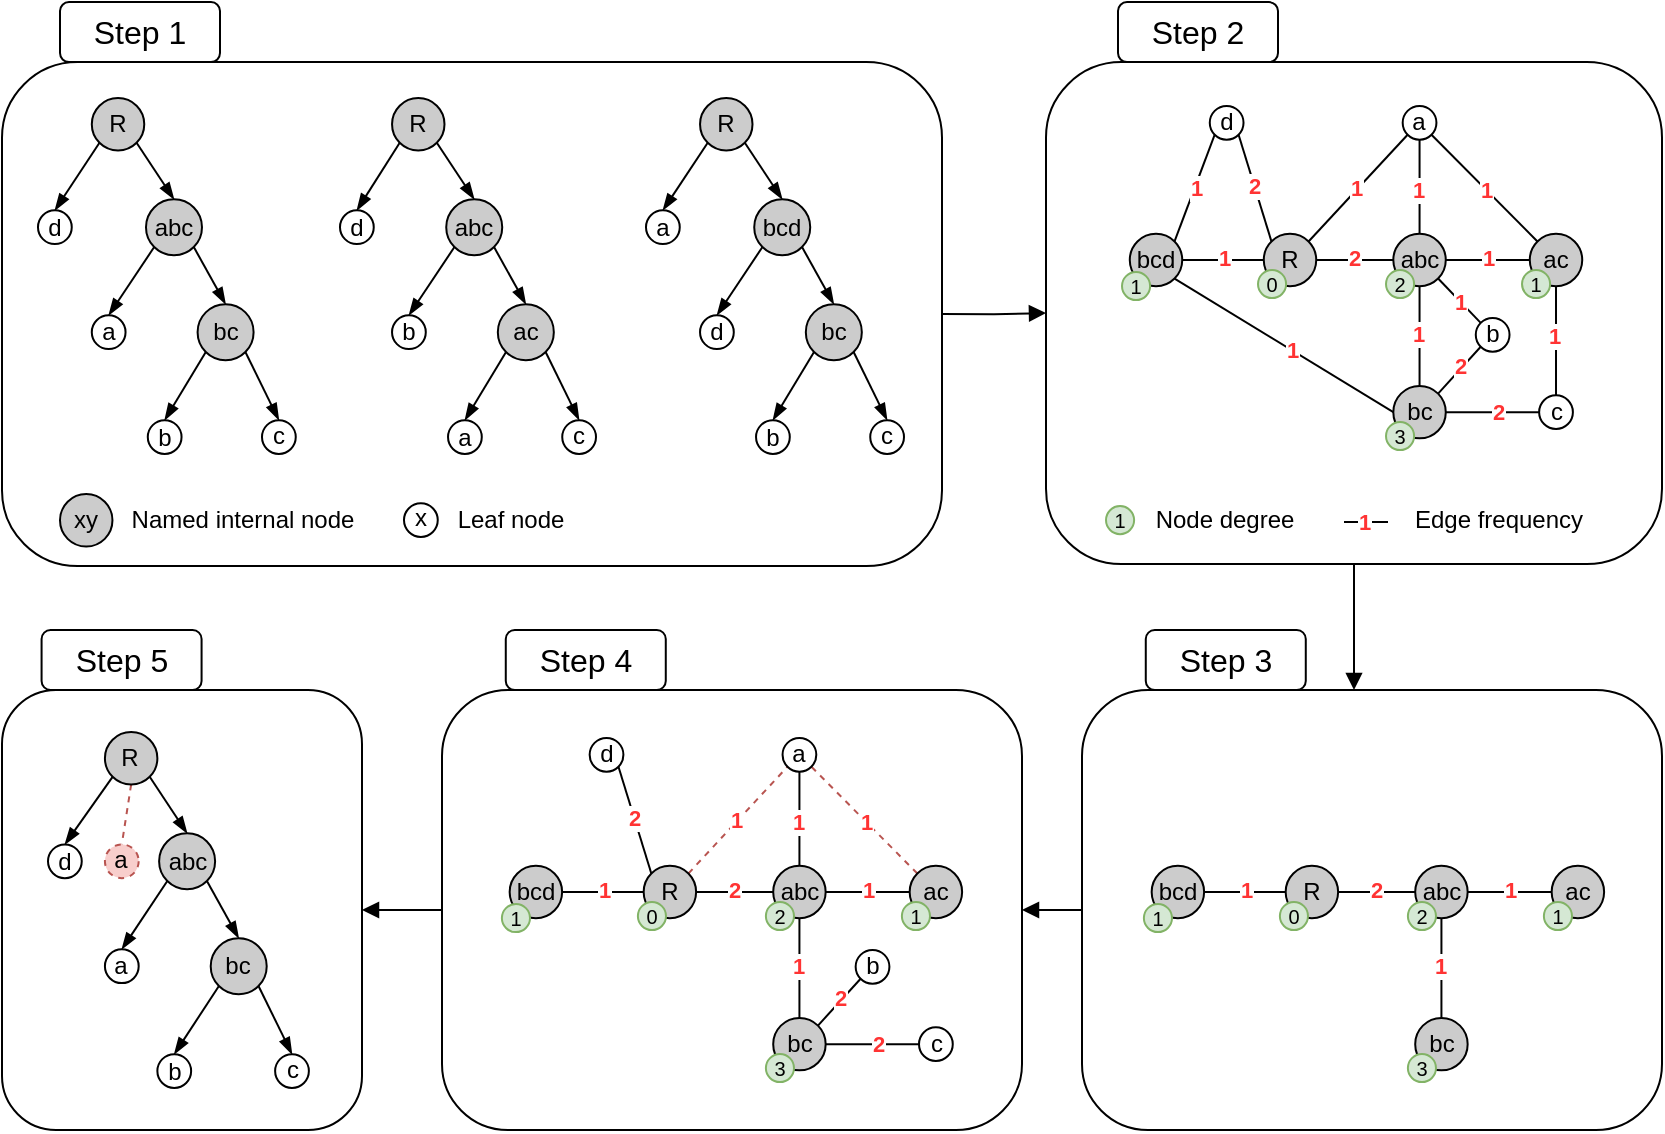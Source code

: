 <mxfile version="24.4.10" type="github" pages="2">
  <diagram name="Page-2" id="XL3eCxpyWtEeukDun9zr">
    <mxGraphModel dx="2302" dy="2322" grid="0" gridSize="10" guides="1" tooltips="1" connect="1" arrows="1" fold="1" page="1" pageScale="1" pageWidth="850" pageHeight="1100" math="0" shadow="0">
      <root>
        <mxCell id="KEGzqHDlvnHYpoda9I_1-0" />
        <mxCell id="KEGzqHDlvnHYpoda9I_1-1" parent="KEGzqHDlvnHYpoda9I_1-0" />
        <mxCell id="qhgat8wSMTNiafaL7B5G-178" value="" style="rounded=1;whiteSpace=wrap;html=1;container=0;" parent="KEGzqHDlvnHYpoda9I_1-1" vertex="1">
          <mxGeometry x="550" y="-719" width="290" height="220" as="geometry" />
        </mxCell>
        <mxCell id="qhgat8wSMTNiafaL7B5G-137" value="" style="group" parent="KEGzqHDlvnHYpoda9I_1-1" vertex="1" connectable="0">
          <mxGeometry x="10" y="-1062.94" width="470" height="282" as="geometry" />
        </mxCell>
        <mxCell id="KEGzqHDlvnHYpoda9I_1-122" value="&lt;font style=&quot;font-size: 16px;&quot;&gt;Step 1&lt;/font&gt;" style="rounded=1;whiteSpace=wrap;html=1;" parent="qhgat8wSMTNiafaL7B5G-137" vertex="1">
          <mxGeometry x="29" width="80" height="30" as="geometry" />
        </mxCell>
        <mxCell id="KEGzqHDlvnHYpoda9I_1-5" value="" style="rounded=1;whiteSpace=wrap;html=1;" parent="qhgat8wSMTNiafaL7B5G-137" vertex="1">
          <mxGeometry y="30" width="470" height="252" as="geometry" />
        </mxCell>
        <mxCell id="qhgat8wSMTNiafaL7B5G-134" value="" style="group" parent="qhgat8wSMTNiafaL7B5G-137" vertex="1" connectable="0">
          <mxGeometry x="324.117" y="47.94" width="126.881" height="177.968" as="geometry" />
        </mxCell>
        <mxCell id="qhgat8wSMTNiafaL7B5G-36" value="b" style="ellipse;whiteSpace=wrap;html=1;aspect=fixed;fontStyle=0;verticalAlign=middle;" parent="qhgat8wSMTNiafaL7B5G-134" vertex="1">
          <mxGeometry x="52.9" y="161.087" width="16.881" height="16.881" as="geometry" />
        </mxCell>
        <mxCell id="qhgat8wSMTNiafaL7B5G-38" value="d" style="ellipse;whiteSpace=wrap;html=1;aspect=fixed;fontStyle=0;verticalAlign=middle;" parent="qhgat8wSMTNiafaL7B5G-134" vertex="1">
          <mxGeometry x="24.9" y="108.657" width="16.881" height="16.881" as="geometry" />
        </mxCell>
        <mxCell id="qhgat8wSMTNiafaL7B5G-117" style="rounded=0;orthogonalLoop=1;jettySize=auto;html=1;exitX=1;exitY=1;exitDx=0;exitDy=0;entryX=0.5;entryY=0;entryDx=0;entryDy=0;endArrow=blockThin;endFill=1;" parent="qhgat8wSMTNiafaL7B5G-134" source="qhgat8wSMTNiafaL7B5G-40" target="qhgat8wSMTNiafaL7B5G-43" edge="1">
          <mxGeometry relative="1" as="geometry" />
        </mxCell>
        <mxCell id="qhgat8wSMTNiafaL7B5G-40" value="R" style="ellipse;whiteSpace=wrap;html=1;aspect=fixed;fontStyle=0;fillColor=#cccccc;" parent="qhgat8wSMTNiafaL7B5G-134" vertex="1">
          <mxGeometry x="24.903" width="26.23" height="26.23" as="geometry" />
        </mxCell>
        <mxCell id="qhgat8wSMTNiafaL7B5G-118" style="rounded=0;orthogonalLoop=1;jettySize=auto;html=1;exitX=1;exitY=1;exitDx=0;exitDy=0;entryX=0.5;entryY=0;entryDx=0;entryDy=0;endArrow=blockThin;endFill=1;" parent="qhgat8wSMTNiafaL7B5G-134" source="qhgat8wSMTNiafaL7B5G-43" target="qhgat8wSMTNiafaL7B5G-45" edge="1">
          <mxGeometry relative="1" as="geometry" />
        </mxCell>
        <mxCell id="qhgat8wSMTNiafaL7B5G-119" style="rounded=0;orthogonalLoop=1;jettySize=auto;html=1;exitX=0;exitY=1;exitDx=0;exitDy=0;entryX=0.5;entryY=0;entryDx=0;entryDy=0;endArrow=blockThin;endFill=1;" parent="qhgat8wSMTNiafaL7B5G-134" source="qhgat8wSMTNiafaL7B5G-43" target="qhgat8wSMTNiafaL7B5G-38" edge="1">
          <mxGeometry relative="1" as="geometry" />
        </mxCell>
        <mxCell id="qhgat8wSMTNiafaL7B5G-43" value="bcd" style="ellipse;whiteSpace=wrap;html=1;aspect=fixed;fontStyle=0;fillColor=#cccccc;" parent="qhgat8wSMTNiafaL7B5G-134" vertex="1">
          <mxGeometry x="52.0" y="50.617" width="28" height="28" as="geometry" />
        </mxCell>
        <mxCell id="qhgat8wSMTNiafaL7B5G-120" style="rounded=0;orthogonalLoop=1;jettySize=auto;html=1;exitX=0;exitY=1;exitDx=0;exitDy=0;entryX=0.5;entryY=0;entryDx=0;entryDy=0;endArrow=blockThin;endFill=1;" parent="qhgat8wSMTNiafaL7B5G-134" source="qhgat8wSMTNiafaL7B5G-45" target="qhgat8wSMTNiafaL7B5G-36" edge="1">
          <mxGeometry relative="1" as="geometry" />
        </mxCell>
        <mxCell id="qhgat8wSMTNiafaL7B5G-121" style="rounded=0;orthogonalLoop=1;jettySize=auto;html=1;exitX=1;exitY=1;exitDx=0;exitDy=0;entryX=0.5;entryY=0;entryDx=0;entryDy=0;endArrow=blockThin;endFill=1;" parent="qhgat8wSMTNiafaL7B5G-134" source="qhgat8wSMTNiafaL7B5G-45" target="qhgat8wSMTNiafaL7B5G-47" edge="1">
          <mxGeometry relative="1" as="geometry" />
        </mxCell>
        <mxCell id="qhgat8wSMTNiafaL7B5G-45" value="bc" style="ellipse;whiteSpace=wrap;html=1;aspect=fixed;fontStyle=0;fillColor=#cccccc;" parent="qhgat8wSMTNiafaL7B5G-134" vertex="1">
          <mxGeometry x="77.8" y="103.097" width="28" height="28" as="geometry" />
        </mxCell>
        <mxCell id="qhgat8wSMTNiafaL7B5G-47" value="c" style="ellipse;whiteSpace=wrap;html=1;aspect=fixed;fontStyle=0;verticalAlign=bottom;" parent="qhgat8wSMTNiafaL7B5G-134" vertex="1">
          <mxGeometry x="110.0" y="161.087" width="16.881" height="16.881" as="geometry" />
        </mxCell>
        <mxCell id="qhgat8wSMTNiafaL7B5G-136" value="" style="group" parent="qhgat8wSMTNiafaL7B5G-137" vertex="1" connectable="0">
          <mxGeometry x="19.997" y="47.94" width="126.881" height="177.968" as="geometry" />
        </mxCell>
        <mxCell id="qhgat8wSMTNiafaL7B5G-18" value="b" style="ellipse;whiteSpace=wrap;html=1;aspect=fixed;fontStyle=0;verticalAlign=middle;" parent="qhgat8wSMTNiafaL7B5G-136" vertex="1">
          <mxGeometry x="52.9" y="161.087" width="16.881" height="16.881" as="geometry" />
        </mxCell>
        <mxCell id="qhgat8wSMTNiafaL7B5G-9" value="a" style="ellipse;whiteSpace=wrap;html=1;aspect=fixed;fontStyle=0;verticalAlign=middle;" parent="qhgat8wSMTNiafaL7B5G-136" vertex="1">
          <mxGeometry x="24.9" y="108.657" width="16.881" height="16.881" as="geometry" />
        </mxCell>
        <mxCell id="qhgat8wSMTNiafaL7B5G-129" style="rounded=0;orthogonalLoop=1;jettySize=auto;html=1;exitX=1;exitY=1;exitDx=0;exitDy=0;entryX=0.5;entryY=0;entryDx=0;entryDy=0;endArrow=blockThin;endFill=1;" parent="qhgat8wSMTNiafaL7B5G-136" source="KEGzqHDlvnHYpoda9I_1-99" target="qhgat8wSMTNiafaL7B5G-0" edge="1">
          <mxGeometry relative="1" as="geometry" />
        </mxCell>
        <mxCell id="KEGzqHDlvnHYpoda9I_1-99" value="R" style="ellipse;whiteSpace=wrap;html=1;aspect=fixed;fontStyle=0;fillColor=#cccccc;" parent="qhgat8wSMTNiafaL7B5G-136" vertex="1">
          <mxGeometry x="24.903" width="26.23" height="26.23" as="geometry" />
        </mxCell>
        <mxCell id="qhgat8wSMTNiafaL7B5G-130" style="rounded=0;orthogonalLoop=1;jettySize=auto;html=1;exitX=0;exitY=1;exitDx=0;exitDy=0;entryX=0.5;entryY=0;entryDx=0;entryDy=0;endArrow=blockThin;endFill=1;" parent="qhgat8wSMTNiafaL7B5G-136" source="qhgat8wSMTNiafaL7B5G-0" target="qhgat8wSMTNiafaL7B5G-9" edge="1">
          <mxGeometry relative="1" as="geometry" />
        </mxCell>
        <mxCell id="qhgat8wSMTNiafaL7B5G-131" style="rounded=0;orthogonalLoop=1;jettySize=auto;html=1;exitX=1;exitY=1;exitDx=0;exitDy=0;entryX=0.5;entryY=0;entryDx=0;entryDy=0;endArrow=blockThin;endFill=1;" parent="qhgat8wSMTNiafaL7B5G-136" source="qhgat8wSMTNiafaL7B5G-0" target="qhgat8wSMTNiafaL7B5G-7" edge="1">
          <mxGeometry relative="1" as="geometry" />
        </mxCell>
        <mxCell id="qhgat8wSMTNiafaL7B5G-0" value="abc" style="ellipse;whiteSpace=wrap;html=1;aspect=fixed;fontStyle=0;fillColor=#cccccc;" parent="qhgat8wSMTNiafaL7B5G-136" vertex="1">
          <mxGeometry x="52.0" y="50.617" width="28" height="28" as="geometry" />
        </mxCell>
        <mxCell id="qhgat8wSMTNiafaL7B5G-132" style="rounded=0;orthogonalLoop=1;jettySize=auto;html=1;exitX=0;exitY=1;exitDx=0;exitDy=0;entryX=0.5;entryY=0;entryDx=0;entryDy=0;endArrow=blockThin;endFill=1;" parent="qhgat8wSMTNiafaL7B5G-136" source="qhgat8wSMTNiafaL7B5G-7" target="qhgat8wSMTNiafaL7B5G-18" edge="1">
          <mxGeometry relative="1" as="geometry" />
        </mxCell>
        <mxCell id="qhgat8wSMTNiafaL7B5G-133" style="rounded=0;orthogonalLoop=1;jettySize=auto;html=1;exitX=1;exitY=1;exitDx=0;exitDy=0;entryX=0.5;entryY=0;entryDx=0;entryDy=0;endArrow=blockThin;endFill=1;" parent="qhgat8wSMTNiafaL7B5G-136" source="qhgat8wSMTNiafaL7B5G-7" target="qhgat8wSMTNiafaL7B5G-22" edge="1">
          <mxGeometry relative="1" as="geometry" />
        </mxCell>
        <mxCell id="qhgat8wSMTNiafaL7B5G-7" value="bc" style="ellipse;whiteSpace=wrap;html=1;aspect=fixed;fontStyle=0;fillColor=#cccccc;" parent="qhgat8wSMTNiafaL7B5G-136" vertex="1">
          <mxGeometry x="77.8" y="103.097" width="28" height="28" as="geometry" />
        </mxCell>
        <mxCell id="qhgat8wSMTNiafaL7B5G-22" value="c" style="ellipse;whiteSpace=wrap;html=1;aspect=fixed;fontStyle=0;verticalAlign=bottom;" parent="qhgat8wSMTNiafaL7B5G-136" vertex="1">
          <mxGeometry x="110" y="161.087" width="16.881" height="16.881" as="geometry" />
        </mxCell>
        <mxCell id="qhgat8wSMTNiafaL7B5G-28" value="d" style="ellipse;whiteSpace=wrap;html=1;aspect=fixed;fontStyle=0;verticalAlign=middle;" parent="qhgat8wSMTNiafaL7B5G-137" vertex="1">
          <mxGeometry x="168.997" y="104.117" width="16.881" height="16.881" as="geometry" />
        </mxCell>
        <mxCell id="qhgat8wSMTNiafaL7B5G-122" style="rounded=0;orthogonalLoop=1;jettySize=auto;html=1;exitX=0;exitY=1;exitDx=0;exitDy=0;entryX=0.5;entryY=0;entryDx=0;entryDy=0;endArrow=blockThin;endFill=1;" parent="qhgat8wSMTNiafaL7B5G-137" source="qhgat8wSMTNiafaL7B5G-27" target="qhgat8wSMTNiafaL7B5G-28" edge="1">
          <mxGeometry relative="1" as="geometry" />
        </mxCell>
        <mxCell id="qhgat8wSMTNiafaL7B5G-23" value="a" style="ellipse;whiteSpace=wrap;html=1;aspect=fixed;fontStyle=0;verticalAlign=middle;" parent="qhgat8wSMTNiafaL7B5G-137" vertex="1">
          <mxGeometry x="223.017" y="209.027" width="16.881" height="16.881" as="geometry" />
        </mxCell>
        <mxCell id="qhgat8wSMTNiafaL7B5G-25" value="b" style="ellipse;whiteSpace=wrap;html=1;aspect=fixed;fontStyle=0;verticalAlign=middle;" parent="qhgat8wSMTNiafaL7B5G-137" vertex="1">
          <mxGeometry x="195.017" y="156.597" width="16.881" height="16.881" as="geometry" />
        </mxCell>
        <mxCell id="qhgat8wSMTNiafaL7B5G-123" style="rounded=0;orthogonalLoop=1;jettySize=auto;html=1;exitX=1;exitY=1;exitDx=0;exitDy=0;entryX=0.5;entryY=0;entryDx=0;entryDy=0;endArrow=blockThin;endFill=1;" parent="qhgat8wSMTNiafaL7B5G-137" source="qhgat8wSMTNiafaL7B5G-27" target="qhgat8wSMTNiafaL7B5G-30" edge="1">
          <mxGeometry relative="1" as="geometry" />
        </mxCell>
        <mxCell id="qhgat8wSMTNiafaL7B5G-27" value="R" style="ellipse;whiteSpace=wrap;html=1;aspect=fixed;fontStyle=0;fillColor=#cccccc;" parent="qhgat8wSMTNiafaL7B5G-137" vertex="1">
          <mxGeometry x="195.02" y="47.94" width="26.23" height="26.23" as="geometry" />
        </mxCell>
        <mxCell id="qhgat8wSMTNiafaL7B5G-124" style="rounded=0;orthogonalLoop=1;jettySize=auto;html=1;exitX=0;exitY=1;exitDx=0;exitDy=0;entryX=0.5;entryY=0;entryDx=0;entryDy=0;endArrow=blockThin;endFill=1;" parent="qhgat8wSMTNiafaL7B5G-137" source="qhgat8wSMTNiafaL7B5G-30" target="qhgat8wSMTNiafaL7B5G-25" edge="1">
          <mxGeometry relative="1" as="geometry" />
        </mxCell>
        <mxCell id="qhgat8wSMTNiafaL7B5G-125" style="rounded=0;orthogonalLoop=1;jettySize=auto;html=1;exitX=1;exitY=1;exitDx=0;exitDy=0;entryX=0.5;entryY=0;entryDx=0;entryDy=0;endArrow=blockThin;endFill=1;" parent="qhgat8wSMTNiafaL7B5G-137" source="qhgat8wSMTNiafaL7B5G-30" target="qhgat8wSMTNiafaL7B5G-32" edge="1">
          <mxGeometry relative="1" as="geometry" />
        </mxCell>
        <mxCell id="qhgat8wSMTNiafaL7B5G-30" value="abc" style="ellipse;whiteSpace=wrap;html=1;aspect=fixed;fontStyle=0;fillColor=#cccccc;" parent="qhgat8wSMTNiafaL7B5G-137" vertex="1">
          <mxGeometry x="222.117" y="98.557" width="28" height="28" as="geometry" />
        </mxCell>
        <mxCell id="qhgat8wSMTNiafaL7B5G-126" style="rounded=0;orthogonalLoop=1;jettySize=auto;html=1;exitX=0;exitY=1;exitDx=0;exitDy=0;entryX=0.5;entryY=0;entryDx=0;entryDy=0;endArrow=blockThin;endFill=1;" parent="qhgat8wSMTNiafaL7B5G-137" source="qhgat8wSMTNiafaL7B5G-32" target="qhgat8wSMTNiafaL7B5G-23" edge="1">
          <mxGeometry relative="1" as="geometry" />
        </mxCell>
        <mxCell id="qhgat8wSMTNiafaL7B5G-127" style="rounded=0;orthogonalLoop=1;jettySize=auto;html=1;exitX=1;exitY=1;exitDx=0;exitDy=0;entryX=0.5;entryY=0;entryDx=0;entryDy=0;endArrow=blockThin;endFill=1;" parent="qhgat8wSMTNiafaL7B5G-137" source="qhgat8wSMTNiafaL7B5G-32" target="qhgat8wSMTNiafaL7B5G-34" edge="1">
          <mxGeometry relative="1" as="geometry" />
        </mxCell>
        <mxCell id="qhgat8wSMTNiafaL7B5G-32" value="ac" style="ellipse;whiteSpace=wrap;html=1;aspect=fixed;fontStyle=0;fillColor=#cccccc;" parent="qhgat8wSMTNiafaL7B5G-137" vertex="1">
          <mxGeometry x="247.917" y="151.037" width="28" height="28" as="geometry" />
        </mxCell>
        <mxCell id="qhgat8wSMTNiafaL7B5G-34" value="c" style="ellipse;whiteSpace=wrap;html=1;aspect=fixed;fontStyle=0;verticalAlign=bottom;" parent="qhgat8wSMTNiafaL7B5G-137" vertex="1">
          <mxGeometry x="280.117" y="209.027" width="16.881" height="16.881" as="geometry" />
        </mxCell>
        <mxCell id="KEGzqHDlvnHYpoda9I_1-98" value="d" style="ellipse;whiteSpace=wrap;html=1;aspect=fixed;fontStyle=0;verticalAlign=middle;" parent="qhgat8wSMTNiafaL7B5G-137" vertex="1">
          <mxGeometry x="17.997" y="104.117" width="16.881" height="16.881" as="geometry" />
        </mxCell>
        <mxCell id="qhgat8wSMTNiafaL7B5G-128" style="rounded=0;orthogonalLoop=1;jettySize=auto;html=1;exitX=0;exitY=1;exitDx=0;exitDy=0;entryX=0.5;entryY=0;entryDx=0;entryDy=0;endArrow=blockThin;endFill=1;" parent="qhgat8wSMTNiafaL7B5G-137" source="KEGzqHDlvnHYpoda9I_1-99" target="KEGzqHDlvnHYpoda9I_1-98" edge="1">
          <mxGeometry relative="1" as="geometry" />
        </mxCell>
        <mxCell id="qhgat8wSMTNiafaL7B5G-41" value="a" style="ellipse;whiteSpace=wrap;html=1;aspect=fixed;fontStyle=0;verticalAlign=middle;" parent="qhgat8wSMTNiafaL7B5G-137" vertex="1">
          <mxGeometry x="321.997" y="104.117" width="16.881" height="16.881" as="geometry" />
        </mxCell>
        <mxCell id="qhgat8wSMTNiafaL7B5G-116" style="rounded=0;orthogonalLoop=1;jettySize=auto;html=1;exitX=0;exitY=1;exitDx=0;exitDy=0;entryX=0.5;entryY=0;entryDx=0;entryDy=0;endArrow=blockThin;endFill=1;" parent="qhgat8wSMTNiafaL7B5G-137" source="qhgat8wSMTNiafaL7B5G-40" target="qhgat8wSMTNiafaL7B5G-41" edge="1">
          <mxGeometry relative="1" as="geometry" />
        </mxCell>
        <mxCell id="qhgat8wSMTNiafaL7B5G-174" style="edgeStyle=orthogonalEdgeStyle;rounded=0;orthogonalLoop=1;jettySize=auto;html=1;exitX=1;exitY=0.5;exitDx=0;exitDy=0;entryX=0;entryY=0.5;entryDx=0;entryDy=0;endArrow=block;endFill=1;" parent="KEGzqHDlvnHYpoda9I_1-1" source="KEGzqHDlvnHYpoda9I_1-5" target="qhgat8wSMTNiafaL7B5G-53" edge="1">
          <mxGeometry relative="1" as="geometry" />
        </mxCell>
        <mxCell id="qhgat8wSMTNiafaL7B5G-175" value="" style="group" parent="KEGzqHDlvnHYpoda9I_1-1" vertex="1" connectable="0">
          <mxGeometry x="550" y="-1062.94" width="290" height="281" as="geometry" />
        </mxCell>
        <mxCell id="KEGzqHDlvnHYpoda9I_1-2" value="&lt;font style=&quot;font-size: 16px;&quot;&gt;Step 2&lt;/font&gt;" style="rounded=1;whiteSpace=wrap;html=1;" parent="qhgat8wSMTNiafaL7B5G-175" vertex="1">
          <mxGeometry x="18" width="80" height="30" as="geometry" />
        </mxCell>
        <mxCell id="qhgat8wSMTNiafaL7B5G-53" value="" style="rounded=1;whiteSpace=wrap;html=1;container=0;" parent="qhgat8wSMTNiafaL7B5G-175" vertex="1">
          <mxGeometry x="-18" y="30" width="308" height="251" as="geometry" />
        </mxCell>
        <mxCell id="BwE2QEpdmp8g6l8b1Yzs-21" style="rounded=0;orthogonalLoop=1;jettySize=auto;html=1;endArrow=none;endFill=0;elbow=vertical;curved=1;" edge="1" parent="qhgat8wSMTNiafaL7B5G-175">
          <mxGeometry relative="1" as="geometry">
            <mxPoint x="153" y="260.0" as="sourcePoint" />
            <mxPoint x="131" y="260.0" as="targetPoint" />
          </mxGeometry>
        </mxCell>
        <mxCell id="BwE2QEpdmp8g6l8b1Yzs-22" value="1" style="edgeLabel;html=1;align=center;verticalAlign=middle;resizable=0;points=[];fontColor=#FF3333;fontStyle=1" vertex="1" connectable="0" parent="BwE2QEpdmp8g6l8b1Yzs-21">
          <mxGeometry x="-0.062" y="-2" relative="1" as="geometry">
            <mxPoint x="-2" y="2" as="offset" />
          </mxGeometry>
        </mxCell>
        <mxCell id="BwE2QEpdmp8g6l8b1Yzs-23" value="Edge frequency" style="text;html=1;align=center;verticalAlign=middle;resizable=0;points=[];autosize=1;strokeColor=none;fillColor=none;" vertex="1" parent="qhgat8wSMTNiafaL7B5G-175">
          <mxGeometry x="157" y="246.0" width="102" height="26" as="geometry" />
        </mxCell>
        <mxCell id="BwE2QEpdmp8g6l8b1Yzs-20" value="Node degree" style="text;html=1;align=center;verticalAlign=middle;resizable=0;points=[];autosize=1;strokeColor=none;fillColor=none;" vertex="1" parent="qhgat8wSMTNiafaL7B5G-175">
          <mxGeometry x="27.11" y="246" width="87" height="26" as="geometry" />
        </mxCell>
        <mxCell id="BwE2QEpdmp8g6l8b1Yzs-19" value="1" style="ellipse;whiteSpace=wrap;html=1;aspect=fixed;fillColor=#d5e8d4;strokeColor=#82b366;fontSize=10;" vertex="1" parent="qhgat8wSMTNiafaL7B5G-175">
          <mxGeometry x="12.0" y="251.97" width="14.06" height="14.06" as="geometry" />
        </mxCell>
        <mxCell id="BwE2QEpdmp8g6l8b1Yzs-29" value="Leaf node" style="text;html=1;align=center;verticalAlign=middle;resizable=0;points=[];autosize=1;strokeColor=none;fillColor=none;" vertex="1" parent="qhgat8wSMTNiafaL7B5G-175">
          <mxGeometry x="-321.14" y="246.0" width="71" height="26" as="geometry" />
        </mxCell>
        <mxCell id="BwE2QEpdmp8g6l8b1Yzs-28" value="x" style="ellipse;whiteSpace=wrap;html=1;aspect=fixed;fontStyle=0;verticalAlign=bottom;" vertex="1" parent="qhgat8wSMTNiafaL7B5G-175">
          <mxGeometry x="-339.003" y="250.557" width="16.881" height="16.881" as="geometry" />
        </mxCell>
        <mxCell id="BwE2QEpdmp8g6l8b1Yzs-27" value="Named internal node" style="text;html=1;align=center;verticalAlign=middle;resizable=0;points=[];autosize=1;strokeColor=none;fillColor=none;" vertex="1" parent="qhgat8wSMTNiafaL7B5G-175">
          <mxGeometry x="-484.77" y="246.23" width="129" height="26" as="geometry" />
        </mxCell>
        <mxCell id="BwE2QEpdmp8g6l8b1Yzs-26" value="xy" style="ellipse;whiteSpace=wrap;html=1;aspect=fixed;fontStyle=0;fillColor=#cccccc;verticalAlign=middle;align=center;" vertex="1" parent="qhgat8wSMTNiafaL7B5G-175">
          <mxGeometry x="-511" y="246.0" width="26.23" height="26.23" as="geometry" />
        </mxCell>
        <mxCell id="BwE2QEpdmp8g6l8b1Yzs-76" value="" style="group" vertex="1" connectable="0" parent="qhgat8wSMTNiafaL7B5G-175">
          <mxGeometry x="20" y="51.887" width="230.12" height="172.113" as="geometry" />
        </mxCell>
        <mxCell id="qhgat8wSMTNiafaL7B5G-113" style="edgeStyle=orthogonalEdgeStyle;rounded=0;orthogonalLoop=1;jettySize=auto;html=1;entryX=1;entryY=0.5;entryDx=0;entryDy=0;endArrow=none;endFill=0;" parent="BwE2QEpdmp8g6l8b1Yzs-76" source="qhgat8wSMTNiafaL7B5G-103" target="qhgat8wSMTNiafaL7B5G-112" edge="1">
          <mxGeometry relative="1" as="geometry" />
        </mxCell>
        <mxCell id="qhgat8wSMTNiafaL7B5G-170" value="1" style="edgeLabel;html=1;align=center;verticalAlign=middle;resizable=0;points=[];fontColor=#FF3333;fontStyle=1;container=0;" parent="qhgat8wSMTNiafaL7B5G-113" vertex="1" connectable="0">
          <mxGeometry x="-0.025" y="-1" relative="1" as="geometry">
            <mxPoint as="offset" />
          </mxGeometry>
        </mxCell>
        <mxCell id="qhgat8wSMTNiafaL7B5G-140" style="rounded=0;orthogonalLoop=1;jettySize=auto;html=1;exitX=1;exitY=0.5;exitDx=0;exitDy=0;entryX=0;entryY=0.5;entryDx=0;entryDy=0;endArrow=none;endFill=0;" parent="BwE2QEpdmp8g6l8b1Yzs-76" source="qhgat8wSMTNiafaL7B5G-103" target="qhgat8wSMTNiafaL7B5G-138" edge="1">
          <mxGeometry relative="1" as="geometry" />
        </mxCell>
        <mxCell id="qhgat8wSMTNiafaL7B5G-171" value="2" style="edgeLabel;html=1;align=center;verticalAlign=middle;resizable=0;points=[];fontColor=#FF3333;fontStyle=1;container=0;" parent="qhgat8wSMTNiafaL7B5G-140" vertex="1" connectable="0">
          <mxGeometry x="-0.014" y="-1" relative="1" as="geometry">
            <mxPoint y="-2" as="offset" />
          </mxGeometry>
        </mxCell>
        <mxCell id="qhgat8wSMTNiafaL7B5G-151" style="rounded=0;orthogonalLoop=1;jettySize=auto;html=1;exitX=1;exitY=0;exitDx=0;exitDy=0;entryX=0;entryY=1;entryDx=0;entryDy=0;endArrow=none;endFill=0;" parent="BwE2QEpdmp8g6l8b1Yzs-76" source="qhgat8wSMTNiafaL7B5G-103" target="qhgat8wSMTNiafaL7B5G-149" edge="1">
          <mxGeometry relative="1" as="geometry" />
        </mxCell>
        <mxCell id="qhgat8wSMTNiafaL7B5G-159" value="1" style="edgeLabel;html=1;align=center;verticalAlign=middle;resizable=0;points=[];fontColor=#FF3333;fontStyle=1;container=0;" parent="qhgat8wSMTNiafaL7B5G-151" vertex="1" connectable="0">
          <mxGeometry x="-0.066" relative="1" as="geometry">
            <mxPoint y="-2" as="offset" />
          </mxGeometry>
        </mxCell>
        <mxCell id="qhgat8wSMTNiafaL7B5G-155" style="rounded=0;orthogonalLoop=1;jettySize=auto;html=1;exitX=0;exitY=0;exitDx=0;exitDy=0;entryX=1;entryY=1;entryDx=0;entryDy=0;endArrow=none;endFill=0;" parent="BwE2QEpdmp8g6l8b1Yzs-76" source="qhgat8wSMTNiafaL7B5G-103" target="qhgat8wSMTNiafaL7B5G-153" edge="1">
          <mxGeometry relative="1" as="geometry" />
        </mxCell>
        <mxCell id="qhgat8wSMTNiafaL7B5G-169" value="2" style="edgeLabel;html=1;align=center;verticalAlign=middle;resizable=0;points=[];fontColor=#FF3333;fontStyle=1;container=0;" parent="qhgat8wSMTNiafaL7B5G-155" vertex="1" connectable="0">
          <mxGeometry x="0.048" relative="1" as="geometry">
            <mxPoint as="offset" />
          </mxGeometry>
        </mxCell>
        <mxCell id="qhgat8wSMTNiafaL7B5G-103" value="R" style="ellipse;whiteSpace=wrap;html=1;aspect=fixed;fontStyle=0;fillColor=#cccccc;container=0;" parent="BwE2QEpdmp8g6l8b1Yzs-76" vertex="1">
          <mxGeometry x="70.89" y="63.943" width="26.23" height="26.23" as="geometry" />
        </mxCell>
        <mxCell id="qhgat8wSMTNiafaL7B5G-144" style="rounded=0;orthogonalLoop=1;jettySize=auto;html=1;exitX=1;exitY=1;exitDx=0;exitDy=0;entryX=0;entryY=0.5;entryDx=0;entryDy=0;endArrow=none;endFill=0;elbow=vertical;curved=1;" parent="BwE2QEpdmp8g6l8b1Yzs-76" source="qhgat8wSMTNiafaL7B5G-112" target="qhgat8wSMTNiafaL7B5G-142" edge="1">
          <mxGeometry relative="1" as="geometry" />
        </mxCell>
        <mxCell id="qhgat8wSMTNiafaL7B5G-166" value="1" style="edgeLabel;html=1;align=center;verticalAlign=middle;resizable=0;points=[];fontColor=#FF3333;fontStyle=1;container=0;" parent="qhgat8wSMTNiafaL7B5G-144" vertex="1" connectable="0">
          <mxGeometry x="-0.062" y="-2" relative="1" as="geometry">
            <mxPoint x="8" y="2" as="offset" />
          </mxGeometry>
        </mxCell>
        <mxCell id="qhgat8wSMTNiafaL7B5G-154" style="rounded=0;orthogonalLoop=1;jettySize=auto;html=1;exitX=1;exitY=0;exitDx=0;exitDy=0;entryX=0;entryY=1;entryDx=0;entryDy=0;endArrow=none;endFill=0;" parent="BwE2QEpdmp8g6l8b1Yzs-76" source="qhgat8wSMTNiafaL7B5G-112" target="qhgat8wSMTNiafaL7B5G-153" edge="1">
          <mxGeometry relative="1" as="geometry" />
        </mxCell>
        <mxCell id="qhgat8wSMTNiafaL7B5G-168" value="1" style="edgeLabel;html=1;align=center;verticalAlign=middle;resizable=0;points=[];fontColor=#FF3333;fontStyle=1;container=0;" parent="qhgat8wSMTNiafaL7B5G-154" vertex="1" connectable="0">
          <mxGeometry x="0.005" relative="1" as="geometry">
            <mxPoint as="offset" />
          </mxGeometry>
        </mxCell>
        <mxCell id="qhgat8wSMTNiafaL7B5G-112" value="bcd" style="ellipse;whiteSpace=wrap;html=1;aspect=fixed;fontStyle=0;fillColor=#cccccc;container=0;" parent="BwE2QEpdmp8g6l8b1Yzs-76" vertex="1">
          <mxGeometry x="3.89" y="63.943" width="26.23" height="26.23" as="geometry" />
        </mxCell>
        <mxCell id="qhgat8wSMTNiafaL7B5G-141" style="rounded=0;orthogonalLoop=1;jettySize=auto;html=1;exitX=1;exitY=0.5;exitDx=0;exitDy=0;entryX=0;entryY=0.5;entryDx=0;entryDy=0;endArrow=none;endFill=0;" parent="BwE2QEpdmp8g6l8b1Yzs-76" source="qhgat8wSMTNiafaL7B5G-138" target="qhgat8wSMTNiafaL7B5G-139" edge="1">
          <mxGeometry relative="1" as="geometry" />
        </mxCell>
        <mxCell id="qhgat8wSMTNiafaL7B5G-172" value="1" style="edgeLabel;html=1;align=center;verticalAlign=middle;resizable=0;points=[];fontColor=#FF3333;fontStyle=1;container=0;" parent="qhgat8wSMTNiafaL7B5G-141" vertex="1" connectable="0">
          <mxGeometry x="-0.023" relative="1" as="geometry">
            <mxPoint y="-1" as="offset" />
          </mxGeometry>
        </mxCell>
        <mxCell id="qhgat8wSMTNiafaL7B5G-145" style="edgeStyle=orthogonalEdgeStyle;rounded=0;orthogonalLoop=1;jettySize=auto;html=1;exitX=0.5;exitY=1;exitDx=0;exitDy=0;entryX=0.5;entryY=0;entryDx=0;entryDy=0;endArrow=none;endFill=0;" parent="BwE2QEpdmp8g6l8b1Yzs-76" source="qhgat8wSMTNiafaL7B5G-138" target="qhgat8wSMTNiafaL7B5G-142" edge="1">
          <mxGeometry relative="1" as="geometry" />
        </mxCell>
        <mxCell id="qhgat8wSMTNiafaL7B5G-167" value="1" style="edgeLabel;html=1;align=center;verticalAlign=middle;resizable=0;points=[];fontColor=#FF3333;fontStyle=1;container=0;" parent="qhgat8wSMTNiafaL7B5G-145" vertex="1" connectable="0">
          <mxGeometry x="-0.089" y="-1" relative="1" as="geometry">
            <mxPoint y="1" as="offset" />
          </mxGeometry>
        </mxCell>
        <mxCell id="qhgat8wSMTNiafaL7B5G-150" style="rounded=0;orthogonalLoop=1;jettySize=auto;html=1;exitX=0.5;exitY=0;exitDx=0;exitDy=0;entryX=0.5;entryY=1;entryDx=0;entryDy=0;endArrow=none;endFill=0;" parent="BwE2QEpdmp8g6l8b1Yzs-76" source="qhgat8wSMTNiafaL7B5G-138" target="qhgat8wSMTNiafaL7B5G-149" edge="1">
          <mxGeometry relative="1" as="geometry" />
        </mxCell>
        <mxCell id="qhgat8wSMTNiafaL7B5G-161" value="1" style="edgeLabel;html=1;align=center;verticalAlign=middle;resizable=0;points=[];fontColor=#FF3333;fontStyle=1;container=0;" parent="qhgat8wSMTNiafaL7B5G-150" vertex="1" connectable="0">
          <mxGeometry x="-0.043" y="-2" relative="1" as="geometry">
            <mxPoint x="-3" as="offset" />
          </mxGeometry>
        </mxCell>
        <mxCell id="qhgat8wSMTNiafaL7B5G-157" style="rounded=0;orthogonalLoop=1;jettySize=auto;html=1;exitX=1;exitY=1;exitDx=0;exitDy=0;entryX=0;entryY=0;entryDx=0;entryDy=0;endArrow=none;endFill=0;" parent="BwE2QEpdmp8g6l8b1Yzs-76" source="qhgat8wSMTNiafaL7B5G-138" target="qhgat8wSMTNiafaL7B5G-156" edge="1">
          <mxGeometry relative="1" as="geometry" />
        </mxCell>
        <mxCell id="qhgat8wSMTNiafaL7B5G-162" value="1" style="edgeLabel;html=1;align=center;verticalAlign=middle;resizable=0;points=[];fontColor=#FF3333;fontStyle=1;container=0;" parent="qhgat8wSMTNiafaL7B5G-157" vertex="1" connectable="0">
          <mxGeometry x="0.003" y="-2" relative="1" as="geometry">
            <mxPoint x="1" y="-1" as="offset" />
          </mxGeometry>
        </mxCell>
        <mxCell id="qhgat8wSMTNiafaL7B5G-138" value="abc" style="ellipse;whiteSpace=wrap;html=1;aspect=fixed;fontStyle=0;fillColor=#cccccc;container=0;" parent="BwE2QEpdmp8g6l8b1Yzs-76" vertex="1">
          <mxGeometry x="135.66" y="63.943" width="26.23" height="26.23" as="geometry" />
        </mxCell>
        <mxCell id="qhgat8wSMTNiafaL7B5G-147" style="rounded=0;orthogonalLoop=1;jettySize=auto;html=1;exitX=0.5;exitY=1;exitDx=0;exitDy=0;entryX=0.5;entryY=0;entryDx=0;entryDy=0;endArrow=none;endFill=0;" parent="BwE2QEpdmp8g6l8b1Yzs-76" source="qhgat8wSMTNiafaL7B5G-139" target="qhgat8wSMTNiafaL7B5G-146" edge="1">
          <mxGeometry relative="1" as="geometry" />
        </mxCell>
        <mxCell id="qhgat8wSMTNiafaL7B5G-164" value="1" style="edgeLabel;html=1;align=center;verticalAlign=middle;resizable=0;points=[];fontColor=#FF3333;fontStyle=1;container=0;" parent="qhgat8wSMTNiafaL7B5G-147" vertex="1" connectable="0">
          <mxGeometry x="0.0" relative="1" as="geometry">
            <mxPoint x="-1" y="-3" as="offset" />
          </mxGeometry>
        </mxCell>
        <mxCell id="qhgat8wSMTNiafaL7B5G-152" style="rounded=0;orthogonalLoop=1;jettySize=auto;html=1;exitX=0;exitY=0;exitDx=0;exitDy=0;entryX=1;entryY=1;entryDx=0;entryDy=0;endArrow=none;endFill=0;" parent="BwE2QEpdmp8g6l8b1Yzs-76" source="qhgat8wSMTNiafaL7B5G-139" target="qhgat8wSMTNiafaL7B5G-149" edge="1">
          <mxGeometry relative="1" as="geometry" />
        </mxCell>
        <mxCell id="qhgat8wSMTNiafaL7B5G-160" value="1" style="edgeLabel;html=1;align=center;verticalAlign=middle;resizable=0;points=[];fontColor=#FF3333;fontStyle=1;container=0;" parent="qhgat8wSMTNiafaL7B5G-152" vertex="1" connectable="0">
          <mxGeometry x="0.069" relative="1" as="geometry">
            <mxPoint x="2" y="2" as="offset" />
          </mxGeometry>
        </mxCell>
        <mxCell id="qhgat8wSMTNiafaL7B5G-139" value="ac" style="ellipse;whiteSpace=wrap;html=1;aspect=fixed;fontStyle=0;fillColor=#cccccc;container=0;" parent="BwE2QEpdmp8g6l8b1Yzs-76" vertex="1">
          <mxGeometry x="203.89" y="63.943" width="26.23" height="26.23" as="geometry" />
        </mxCell>
        <mxCell id="qhgat8wSMTNiafaL7B5G-148" style="rounded=0;orthogonalLoop=1;jettySize=auto;html=1;exitX=1;exitY=0.5;exitDx=0;exitDy=0;entryX=0;entryY=0.5;entryDx=0;entryDy=0;endArrow=none;endFill=0;" parent="BwE2QEpdmp8g6l8b1Yzs-76" source="qhgat8wSMTNiafaL7B5G-142" target="qhgat8wSMTNiafaL7B5G-146" edge="1">
          <mxGeometry relative="1" as="geometry" />
        </mxCell>
        <mxCell id="qhgat8wSMTNiafaL7B5G-165" value="2" style="edgeLabel;html=1;align=center;verticalAlign=middle;resizable=0;points=[];fontColor=#FF3333;fontStyle=1;container=0;" parent="qhgat8wSMTNiafaL7B5G-148" vertex="1" connectable="0">
          <mxGeometry x="0.099" relative="1" as="geometry">
            <mxPoint as="offset" />
          </mxGeometry>
        </mxCell>
        <mxCell id="qhgat8wSMTNiafaL7B5G-158" style="rounded=0;orthogonalLoop=1;jettySize=auto;html=1;exitX=1;exitY=0;exitDx=0;exitDy=0;entryX=0;entryY=1;entryDx=0;entryDy=0;endArrow=none;endFill=0;" parent="BwE2QEpdmp8g6l8b1Yzs-76" source="qhgat8wSMTNiafaL7B5G-142" target="qhgat8wSMTNiafaL7B5G-156" edge="1">
          <mxGeometry relative="1" as="geometry" />
        </mxCell>
        <mxCell id="qhgat8wSMTNiafaL7B5G-163" value="2" style="edgeLabel;html=1;align=center;verticalAlign=middle;resizable=0;points=[];fontColor=#FF3333;fontStyle=1;container=0;" parent="qhgat8wSMTNiafaL7B5G-158" vertex="1" connectable="0">
          <mxGeometry x="0.201" y="1" relative="1" as="geometry">
            <mxPoint x="-1" y="1" as="offset" />
          </mxGeometry>
        </mxCell>
        <mxCell id="qhgat8wSMTNiafaL7B5G-142" value="bc" style="ellipse;whiteSpace=wrap;html=1;aspect=fixed;fontStyle=0;fillColor=#cccccc;container=0;" parent="BwE2QEpdmp8g6l8b1Yzs-76" vertex="1">
          <mxGeometry x="135.66" y="140.003" width="26.23" height="26.23" as="geometry" />
        </mxCell>
        <mxCell id="qhgat8wSMTNiafaL7B5G-146" value="c" style="ellipse;whiteSpace=wrap;html=1;aspect=fixed;fontStyle=0;verticalAlign=bottom;align=center;container=0;" parent="BwE2QEpdmp8g6l8b1Yzs-76" vertex="1">
          <mxGeometry x="208.567" y="144.68" width="16.881" height="16.881" as="geometry" />
        </mxCell>
        <mxCell id="qhgat8wSMTNiafaL7B5G-149" value="a" style="ellipse;whiteSpace=wrap;html=1;aspect=fixed;fontStyle=0;verticalAlign=middle;align=center;container=0;" parent="BwE2QEpdmp8g6l8b1Yzs-76" vertex="1">
          <mxGeometry x="140.337" width="16.881" height="16.881" as="geometry" />
        </mxCell>
        <mxCell id="qhgat8wSMTNiafaL7B5G-153" value="d" style="ellipse;whiteSpace=wrap;html=1;aspect=fixed;fontStyle=0;verticalAlign=bottom;container=0;" parent="BwE2QEpdmp8g6l8b1Yzs-76" vertex="1">
          <mxGeometry x="43.887" width="16.881" height="16.881" as="geometry" />
        </mxCell>
        <mxCell id="qhgat8wSMTNiafaL7B5G-156" value="b" style="ellipse;whiteSpace=wrap;html=1;aspect=fixed;fontStyle=0;verticalAlign=bottom;container=0;" parent="BwE2QEpdmp8g6l8b1Yzs-76" vertex="1">
          <mxGeometry x="176.887" y="106" width="16.881" height="16.881" as="geometry" />
        </mxCell>
        <mxCell id="BwE2QEpdmp8g6l8b1Yzs-0" value="&lt;font style=&quot;font-size: 10px;&quot;&gt;1&lt;/font&gt;" style="ellipse;whiteSpace=wrap;html=1;aspect=fixed;fillColor=#d5e8d4;strokeColor=#82b366;fontSize=10;container=0;" vertex="1" parent="BwE2QEpdmp8g6l8b1Yzs-76">
          <mxGeometry y="83.053" width="14.06" height="14.06" as="geometry" />
        </mxCell>
        <mxCell id="BwE2QEpdmp8g6l8b1Yzs-1" value="0" style="ellipse;whiteSpace=wrap;html=1;aspect=fixed;fillColor=#d5e8d4;strokeColor=#82b366;fontSize=10;container=0;" vertex="1" parent="BwE2QEpdmp8g6l8b1Yzs-76">
          <mxGeometry x="68.0" y="82.053" width="14.06" height="14.06" as="geometry" />
        </mxCell>
        <mxCell id="BwE2QEpdmp8g6l8b1Yzs-2" value="2" style="ellipse;whiteSpace=wrap;html=1;aspect=fixed;fillColor=#d5e8d4;strokeColor=#82b366;fontSize=10;container=0;" vertex="1" parent="BwE2QEpdmp8g6l8b1Yzs-76">
          <mxGeometry x="132.0" y="82.053" width="14.06" height="14.06" as="geometry" />
        </mxCell>
        <mxCell id="BwE2QEpdmp8g6l8b1Yzs-3" value="1" style="ellipse;whiteSpace=wrap;html=1;aspect=fixed;fillColor=#d5e8d4;strokeColor=#82b366;fontSize=10;container=0;" vertex="1" parent="BwE2QEpdmp8g6l8b1Yzs-76">
          <mxGeometry x="200.0" y="82.053" width="14.06" height="14.06" as="geometry" />
        </mxCell>
        <mxCell id="BwE2QEpdmp8g6l8b1Yzs-4" value="3" style="ellipse;whiteSpace=wrap;html=1;aspect=fixed;fillColor=#d5e8d4;strokeColor=#82b366;fontSize=10;container=0;" vertex="1" parent="BwE2QEpdmp8g6l8b1Yzs-76">
          <mxGeometry x="132.0" y="158.053" width="14.06" height="14.06" as="geometry" />
        </mxCell>
        <mxCell id="qhgat8wSMTNiafaL7B5G-217" style="edgeStyle=orthogonalEdgeStyle;rounded=0;orthogonalLoop=1;jettySize=auto;html=1;exitX=0.5;exitY=1;exitDx=0;exitDy=0;endArrow=block;endFill=1;" parent="KEGzqHDlvnHYpoda9I_1-1" source="qhgat8wSMTNiafaL7B5G-53" edge="1">
          <mxGeometry relative="1" as="geometry">
            <mxPoint x="686" y="-719" as="targetPoint" />
          </mxGeometry>
        </mxCell>
        <mxCell id="qhgat8wSMTNiafaL7B5G-250" value="" style="group" parent="KEGzqHDlvnHYpoda9I_1-1" vertex="1" connectable="0">
          <mxGeometry x="10" y="-749" width="180" height="250" as="geometry" />
        </mxCell>
        <mxCell id="qhgat8wSMTNiafaL7B5G-251" value="&lt;font style=&quot;font-size: 16px;&quot;&gt;Step 5&lt;/font&gt;" style="rounded=1;whiteSpace=wrap;html=1;" parent="qhgat8wSMTNiafaL7B5G-250" vertex="1">
          <mxGeometry x="19.79" width="80" height="30" as="geometry" />
        </mxCell>
        <mxCell id="qhgat8wSMTNiafaL7B5G-252" value="" style="rounded=1;whiteSpace=wrap;html=1;container=0;" parent="qhgat8wSMTNiafaL7B5G-250" vertex="1">
          <mxGeometry y="30" width="180" height="220" as="geometry" />
        </mxCell>
        <mxCell id="qhgat8wSMTNiafaL7B5G-285" value="d" style="ellipse;whiteSpace=wrap;html=1;aspect=fixed;fontStyle=0;verticalAlign=middle;" parent="qhgat8wSMTNiafaL7B5G-250" vertex="1">
          <mxGeometry x="22.997" y="107.197" width="16.881" height="16.881" as="geometry" />
        </mxCell>
        <mxCell id="qhgat8wSMTNiafaL7B5G-282" style="rounded=0;orthogonalLoop=1;jettySize=auto;html=1;exitX=0;exitY=1;exitDx=0;exitDy=0;entryX=0.5;entryY=0;entryDx=0;entryDy=0;endArrow=blockThin;endFill=1;" parent="qhgat8wSMTNiafaL7B5G-250" source="qhgat8wSMTNiafaL7B5G-284" target="qhgat8wSMTNiafaL7B5G-285" edge="1">
          <mxGeometry relative="1" as="geometry" />
        </mxCell>
        <mxCell id="qhgat8wSMTNiafaL7B5G-280" value="b" style="ellipse;whiteSpace=wrap;html=1;aspect=fixed;fontStyle=0;verticalAlign=middle;" parent="qhgat8wSMTNiafaL7B5G-250" vertex="1">
          <mxGeometry x="77.687" y="212.107" width="16.881" height="16.881" as="geometry" />
        </mxCell>
        <mxCell id="qhgat8wSMTNiafaL7B5G-281" value="a" style="ellipse;whiteSpace=wrap;html=1;aspect=fixed;fontStyle=0;verticalAlign=middle;" parent="qhgat8wSMTNiafaL7B5G-250" vertex="1">
          <mxGeometry x="51.457" y="159.677" width="16.881" height="16.881" as="geometry" />
        </mxCell>
        <mxCell id="qhgat8wSMTNiafaL7B5G-283" style="rounded=0;orthogonalLoop=1;jettySize=auto;html=1;exitX=1;exitY=1;exitDx=0;exitDy=0;entryX=0.5;entryY=0;entryDx=0;entryDy=0;endArrow=blockThin;endFill=1;" parent="qhgat8wSMTNiafaL7B5G-250" source="qhgat8wSMTNiafaL7B5G-284" target="qhgat8wSMTNiafaL7B5G-288" edge="1">
          <mxGeometry relative="1" as="geometry" />
        </mxCell>
        <mxCell id="qhgat8wSMTNiafaL7B5G-303" style="rounded=0;orthogonalLoop=1;jettySize=auto;html=1;exitX=0.5;exitY=1;exitDx=0;exitDy=0;entryX=0.5;entryY=0;entryDx=0;entryDy=0;endArrow=none;endFill=0;fillColor=#f8cecc;strokeColor=#b85450;dashed=1;" parent="qhgat8wSMTNiafaL7B5G-250" source="qhgat8wSMTNiafaL7B5G-284" target="qhgat8wSMTNiafaL7B5G-302" edge="1">
          <mxGeometry relative="1" as="geometry" />
        </mxCell>
        <mxCell id="qhgat8wSMTNiafaL7B5G-284" value="R" style="ellipse;whiteSpace=wrap;html=1;aspect=fixed;fontStyle=0;fillColor=#cccccc;" parent="qhgat8wSMTNiafaL7B5G-250" vertex="1">
          <mxGeometry x="51.46" y="51.02" width="26.23" height="26.23" as="geometry" />
        </mxCell>
        <mxCell id="qhgat8wSMTNiafaL7B5G-286" style="rounded=0;orthogonalLoop=1;jettySize=auto;html=1;exitX=0;exitY=1;exitDx=0;exitDy=0;entryX=0.5;entryY=0;entryDx=0;entryDy=0;endArrow=blockThin;endFill=1;" parent="qhgat8wSMTNiafaL7B5G-250" source="qhgat8wSMTNiafaL7B5G-288" target="qhgat8wSMTNiafaL7B5G-281" edge="1">
          <mxGeometry relative="1" as="geometry" />
        </mxCell>
        <mxCell id="qhgat8wSMTNiafaL7B5G-287" style="rounded=0;orthogonalLoop=1;jettySize=auto;html=1;exitX=1;exitY=1;exitDx=0;exitDy=0;entryX=0.5;entryY=0;entryDx=0;entryDy=0;endArrow=blockThin;endFill=1;" parent="qhgat8wSMTNiafaL7B5G-250" source="qhgat8wSMTNiafaL7B5G-288" target="qhgat8wSMTNiafaL7B5G-291" edge="1">
          <mxGeometry relative="1" as="geometry" />
        </mxCell>
        <mxCell id="qhgat8wSMTNiafaL7B5G-288" value="abc" style="ellipse;whiteSpace=wrap;html=1;aspect=fixed;fontStyle=0;fillColor=#cccccc;" parent="qhgat8wSMTNiafaL7B5G-250" vertex="1">
          <mxGeometry x="78.557" y="101.637" width="28" height="28" as="geometry" />
        </mxCell>
        <mxCell id="qhgat8wSMTNiafaL7B5G-289" style="rounded=0;orthogonalLoop=1;jettySize=auto;html=1;exitX=0;exitY=1;exitDx=0;exitDy=0;entryX=0.5;entryY=0;entryDx=0;entryDy=0;endArrow=blockThin;endFill=1;" parent="qhgat8wSMTNiafaL7B5G-250" source="qhgat8wSMTNiafaL7B5G-291" target="qhgat8wSMTNiafaL7B5G-280" edge="1">
          <mxGeometry relative="1" as="geometry" />
        </mxCell>
        <mxCell id="qhgat8wSMTNiafaL7B5G-290" style="rounded=0;orthogonalLoop=1;jettySize=auto;html=1;exitX=1;exitY=1;exitDx=0;exitDy=0;entryX=0.5;entryY=0;entryDx=0;entryDy=0;endArrow=blockThin;endFill=1;" parent="qhgat8wSMTNiafaL7B5G-250" source="qhgat8wSMTNiafaL7B5G-291" target="qhgat8wSMTNiafaL7B5G-292" edge="1">
          <mxGeometry relative="1" as="geometry" />
        </mxCell>
        <mxCell id="qhgat8wSMTNiafaL7B5G-291" value="bc" style="ellipse;whiteSpace=wrap;html=1;aspect=fixed;fontStyle=0;fillColor=#cccccc;" parent="qhgat8wSMTNiafaL7B5G-250" vertex="1">
          <mxGeometry x="104.357" y="154.117" width="28" height="28" as="geometry" />
        </mxCell>
        <mxCell id="qhgat8wSMTNiafaL7B5G-292" value="c" style="ellipse;whiteSpace=wrap;html=1;aspect=fixed;fontStyle=0;verticalAlign=bottom;" parent="qhgat8wSMTNiafaL7B5G-250" vertex="1">
          <mxGeometry x="136.557" y="212.107" width="16.881" height="16.881" as="geometry" />
        </mxCell>
        <mxCell id="qhgat8wSMTNiafaL7B5G-302" value="a" style="ellipse;whiteSpace=wrap;html=1;aspect=fixed;fontStyle=0;verticalAlign=bottom;fillColor=#f8cecc;strokeColor=#b85450;dashed=1;" parent="qhgat8wSMTNiafaL7B5G-250" vertex="1">
          <mxGeometry x="51.457" y="107.197" width="16.881" height="16.881" as="geometry" />
        </mxCell>
        <mxCell id="qhgat8wSMTNiafaL7B5G-177" value="&lt;font style=&quot;font-size: 16px;&quot;&gt;Step 3&lt;/font&gt;" style="rounded=1;whiteSpace=wrap;html=1;" parent="KEGzqHDlvnHYpoda9I_1-1" vertex="1">
          <mxGeometry x="581.89" y="-749" width="80" height="30" as="geometry" />
        </mxCell>
        <mxCell id="qhgat8wSMTNiafaL7B5G-293" style="edgeStyle=orthogonalEdgeStyle;rounded=0;orthogonalLoop=1;jettySize=auto;html=1;exitX=0;exitY=0.5;exitDx=0;exitDy=0;entryX=1;entryY=0.5;entryDx=0;entryDy=0;endArrow=block;endFill=1;" parent="KEGzqHDlvnHYpoda9I_1-1" source="qhgat8wSMTNiafaL7B5G-178" target="qhgat8wSMTNiafaL7B5G-223" edge="1">
          <mxGeometry relative="1" as="geometry" />
        </mxCell>
        <mxCell id="qhgat8wSMTNiafaL7B5G-294" style="edgeStyle=orthogonalEdgeStyle;rounded=0;orthogonalLoop=1;jettySize=auto;html=1;exitX=0;exitY=0.5;exitDx=0;exitDy=0;entryX=1;entryY=0.5;entryDx=0;entryDy=0;endArrow=block;endFill=1;" parent="KEGzqHDlvnHYpoda9I_1-1" source="qhgat8wSMTNiafaL7B5G-223" target="qhgat8wSMTNiafaL7B5G-252" edge="1">
          <mxGeometry relative="1" as="geometry" />
        </mxCell>
        <mxCell id="qhgat8wSMTNiafaL7B5G-222" value="&lt;font style=&quot;font-size: 16px;&quot;&gt;Step 4&lt;/font&gt;" style="rounded=1;whiteSpace=wrap;html=1;" parent="KEGzqHDlvnHYpoda9I_1-1" vertex="1">
          <mxGeometry x="261.89" y="-749" width="80" height="30" as="geometry" />
        </mxCell>
        <mxCell id="qhgat8wSMTNiafaL7B5G-223" value="" style="rounded=1;whiteSpace=wrap;html=1;container=0;" parent="KEGzqHDlvnHYpoda9I_1-1" vertex="1">
          <mxGeometry x="230" y="-719" width="290" height="220" as="geometry" />
        </mxCell>
        <mxCell id="BwE2QEpdmp8g6l8b1Yzs-112" value="" style="group" vertex="1" connectable="0" parent="KEGzqHDlvnHYpoda9I_1-1">
          <mxGeometry x="259.94" y="-695.053" width="230.12" height="172.113" as="geometry" />
        </mxCell>
        <mxCell id="BwE2QEpdmp8g6l8b1Yzs-33" style="edgeStyle=orthogonalEdgeStyle;rounded=0;orthogonalLoop=1;jettySize=auto;html=1;entryX=1;entryY=0.5;entryDx=0;entryDy=0;endArrow=none;endFill=0;" edge="1" parent="BwE2QEpdmp8g6l8b1Yzs-112" source="BwE2QEpdmp8g6l8b1Yzs-41" target="BwE2QEpdmp8g6l8b1Yzs-46">
          <mxGeometry relative="1" as="geometry" />
        </mxCell>
        <mxCell id="BwE2QEpdmp8g6l8b1Yzs-34" value="1" style="edgeLabel;html=1;align=center;verticalAlign=middle;resizable=0;points=[];fontColor=#FF3333;fontStyle=1" vertex="1" connectable="0" parent="BwE2QEpdmp8g6l8b1Yzs-33">
          <mxGeometry x="-0.025" y="-1" relative="1" as="geometry">
            <mxPoint as="offset" />
          </mxGeometry>
        </mxCell>
        <mxCell id="BwE2QEpdmp8g6l8b1Yzs-35" style="rounded=0;orthogonalLoop=1;jettySize=auto;html=1;exitX=1;exitY=0.5;exitDx=0;exitDy=0;entryX=0;entryY=0.5;entryDx=0;entryDy=0;endArrow=none;endFill=0;" edge="1" parent="BwE2QEpdmp8g6l8b1Yzs-112" source="BwE2QEpdmp8g6l8b1Yzs-41" target="BwE2QEpdmp8g6l8b1Yzs-55">
          <mxGeometry relative="1" as="geometry" />
        </mxCell>
        <mxCell id="BwE2QEpdmp8g6l8b1Yzs-36" value="2" style="edgeLabel;html=1;align=center;verticalAlign=middle;resizable=0;points=[];fontColor=#FF3333;fontStyle=1" vertex="1" connectable="0" parent="BwE2QEpdmp8g6l8b1Yzs-35">
          <mxGeometry x="-0.014" y="-1" relative="1" as="geometry">
            <mxPoint y="-2" as="offset" />
          </mxGeometry>
        </mxCell>
        <mxCell id="BwE2QEpdmp8g6l8b1Yzs-37" style="rounded=0;orthogonalLoop=1;jettySize=auto;html=1;exitX=1;exitY=0;exitDx=0;exitDy=0;entryX=0;entryY=1;entryDx=0;entryDy=0;endArrow=none;endFill=0;fillColor=#f8cecc;strokeColor=#b85450;dashed=1;" edge="1" parent="BwE2QEpdmp8g6l8b1Yzs-112" source="BwE2QEpdmp8g6l8b1Yzs-41" target="BwE2QEpdmp8g6l8b1Yzs-67">
          <mxGeometry relative="1" as="geometry" />
        </mxCell>
        <mxCell id="BwE2QEpdmp8g6l8b1Yzs-38" value="1" style="edgeLabel;html=1;align=center;verticalAlign=middle;resizable=0;points=[];fontColor=#FF3333;fontStyle=1" vertex="1" connectable="0" parent="BwE2QEpdmp8g6l8b1Yzs-37">
          <mxGeometry x="-0.066" relative="1" as="geometry">
            <mxPoint y="-2" as="offset" />
          </mxGeometry>
        </mxCell>
        <mxCell id="BwE2QEpdmp8g6l8b1Yzs-39" style="rounded=0;orthogonalLoop=1;jettySize=auto;html=1;exitX=0;exitY=0;exitDx=0;exitDy=0;entryX=1;entryY=1;entryDx=0;entryDy=0;endArrow=none;endFill=0;" edge="1" parent="BwE2QEpdmp8g6l8b1Yzs-112" source="BwE2QEpdmp8g6l8b1Yzs-41" target="BwE2QEpdmp8g6l8b1Yzs-68">
          <mxGeometry relative="1" as="geometry" />
        </mxCell>
        <mxCell id="BwE2QEpdmp8g6l8b1Yzs-40" value="2" style="edgeLabel;html=1;align=center;verticalAlign=middle;resizable=0;points=[];fontColor=#FF3333;fontStyle=1" vertex="1" connectable="0" parent="BwE2QEpdmp8g6l8b1Yzs-39">
          <mxGeometry x="0.048" relative="1" as="geometry">
            <mxPoint as="offset" />
          </mxGeometry>
        </mxCell>
        <mxCell id="BwE2QEpdmp8g6l8b1Yzs-41" value="R" style="ellipse;whiteSpace=wrap;html=1;aspect=fixed;fontStyle=0;fillColor=#cccccc;" vertex="1" parent="BwE2QEpdmp8g6l8b1Yzs-112">
          <mxGeometry x="70.89" y="63.943" width="26.23" height="26.23" as="geometry" />
        </mxCell>
        <mxCell id="BwE2QEpdmp8g6l8b1Yzs-46" value="bcd" style="ellipse;whiteSpace=wrap;html=1;aspect=fixed;fontStyle=0;fillColor=#cccccc;" vertex="1" parent="BwE2QEpdmp8g6l8b1Yzs-112">
          <mxGeometry x="3.89" y="63.943" width="26.23" height="26.23" as="geometry" />
        </mxCell>
        <mxCell id="BwE2QEpdmp8g6l8b1Yzs-47" style="rounded=0;orthogonalLoop=1;jettySize=auto;html=1;exitX=1;exitY=0.5;exitDx=0;exitDy=0;entryX=0;entryY=0.5;entryDx=0;entryDy=0;endArrow=none;endFill=0;" edge="1" parent="BwE2QEpdmp8g6l8b1Yzs-112" source="BwE2QEpdmp8g6l8b1Yzs-55" target="BwE2QEpdmp8g6l8b1Yzs-60">
          <mxGeometry relative="1" as="geometry" />
        </mxCell>
        <mxCell id="BwE2QEpdmp8g6l8b1Yzs-48" value="1" style="edgeLabel;html=1;align=center;verticalAlign=middle;resizable=0;points=[];fontColor=#FF3333;fontStyle=1" vertex="1" connectable="0" parent="BwE2QEpdmp8g6l8b1Yzs-47">
          <mxGeometry x="-0.023" relative="1" as="geometry">
            <mxPoint y="-1" as="offset" />
          </mxGeometry>
        </mxCell>
        <mxCell id="BwE2QEpdmp8g6l8b1Yzs-49" style="edgeStyle=orthogonalEdgeStyle;rounded=0;orthogonalLoop=1;jettySize=auto;html=1;exitX=0.5;exitY=1;exitDx=0;exitDy=0;entryX=0.5;entryY=0;entryDx=0;entryDy=0;endArrow=none;endFill=0;" edge="1" parent="BwE2QEpdmp8g6l8b1Yzs-112" source="BwE2QEpdmp8g6l8b1Yzs-55" target="BwE2QEpdmp8g6l8b1Yzs-65">
          <mxGeometry relative="1" as="geometry" />
        </mxCell>
        <mxCell id="BwE2QEpdmp8g6l8b1Yzs-50" value="1" style="edgeLabel;html=1;align=center;verticalAlign=middle;resizable=0;points=[];fontColor=#FF3333;fontStyle=1" vertex="1" connectable="0" parent="BwE2QEpdmp8g6l8b1Yzs-49">
          <mxGeometry x="-0.089" y="-1" relative="1" as="geometry">
            <mxPoint y="1" as="offset" />
          </mxGeometry>
        </mxCell>
        <mxCell id="BwE2QEpdmp8g6l8b1Yzs-51" style="rounded=0;orthogonalLoop=1;jettySize=auto;html=1;exitX=0.5;exitY=0;exitDx=0;exitDy=0;entryX=0.5;entryY=1;entryDx=0;entryDy=0;endArrow=none;endFill=0;" edge="1" parent="BwE2QEpdmp8g6l8b1Yzs-112" source="BwE2QEpdmp8g6l8b1Yzs-55" target="BwE2QEpdmp8g6l8b1Yzs-67">
          <mxGeometry relative="1" as="geometry" />
        </mxCell>
        <mxCell id="BwE2QEpdmp8g6l8b1Yzs-52" value="1" style="edgeLabel;html=1;align=center;verticalAlign=middle;resizable=0;points=[];fontColor=#FF3333;fontStyle=1" vertex="1" connectable="0" parent="BwE2QEpdmp8g6l8b1Yzs-51">
          <mxGeometry x="-0.043" y="-2" relative="1" as="geometry">
            <mxPoint x="-3" as="offset" />
          </mxGeometry>
        </mxCell>
        <mxCell id="BwE2QEpdmp8g6l8b1Yzs-55" value="abc" style="ellipse;whiteSpace=wrap;html=1;aspect=fixed;fontStyle=0;fillColor=#cccccc;" vertex="1" parent="BwE2QEpdmp8g6l8b1Yzs-112">
          <mxGeometry x="135.66" y="63.943" width="26.23" height="26.23" as="geometry" />
        </mxCell>
        <mxCell id="BwE2QEpdmp8g6l8b1Yzs-58" style="rounded=0;orthogonalLoop=1;jettySize=auto;html=1;exitX=0;exitY=0;exitDx=0;exitDy=0;entryX=1;entryY=1;entryDx=0;entryDy=0;endArrow=none;endFill=0;dashed=1;fillColor=#f8cecc;strokeColor=#b85450;" edge="1" parent="BwE2QEpdmp8g6l8b1Yzs-112" source="BwE2QEpdmp8g6l8b1Yzs-60" target="BwE2QEpdmp8g6l8b1Yzs-67">
          <mxGeometry relative="1" as="geometry" />
        </mxCell>
        <mxCell id="BwE2QEpdmp8g6l8b1Yzs-59" value="1" style="edgeLabel;html=1;align=center;verticalAlign=middle;resizable=0;points=[];fontColor=#FF3333;fontStyle=1" vertex="1" connectable="0" parent="BwE2QEpdmp8g6l8b1Yzs-58">
          <mxGeometry x="0.069" relative="1" as="geometry">
            <mxPoint x="2" y="2" as="offset" />
          </mxGeometry>
        </mxCell>
        <mxCell id="BwE2QEpdmp8g6l8b1Yzs-60" value="ac" style="ellipse;whiteSpace=wrap;html=1;aspect=fixed;fontStyle=0;fillColor=#cccccc;" vertex="1" parent="BwE2QEpdmp8g6l8b1Yzs-112">
          <mxGeometry x="203.89" y="63.943" width="26.23" height="26.23" as="geometry" />
        </mxCell>
        <mxCell id="BwE2QEpdmp8g6l8b1Yzs-61" style="rounded=0;orthogonalLoop=1;jettySize=auto;html=1;exitX=1;exitY=0.5;exitDx=0;exitDy=0;entryX=0;entryY=0.5;entryDx=0;entryDy=0;endArrow=none;endFill=0;" edge="1" parent="BwE2QEpdmp8g6l8b1Yzs-112" source="BwE2QEpdmp8g6l8b1Yzs-65" target="BwE2QEpdmp8g6l8b1Yzs-66">
          <mxGeometry relative="1" as="geometry" />
        </mxCell>
        <mxCell id="BwE2QEpdmp8g6l8b1Yzs-62" value="2" style="edgeLabel;html=1;align=center;verticalAlign=middle;resizable=0;points=[];fontColor=#FF3333;fontStyle=1" vertex="1" connectable="0" parent="BwE2QEpdmp8g6l8b1Yzs-61">
          <mxGeometry x="0.099" relative="1" as="geometry">
            <mxPoint as="offset" />
          </mxGeometry>
        </mxCell>
        <mxCell id="BwE2QEpdmp8g6l8b1Yzs-63" style="rounded=0;orthogonalLoop=1;jettySize=auto;html=1;exitX=1;exitY=0;exitDx=0;exitDy=0;entryX=0;entryY=1;entryDx=0;entryDy=0;endArrow=none;endFill=0;" edge="1" parent="BwE2QEpdmp8g6l8b1Yzs-112" source="BwE2QEpdmp8g6l8b1Yzs-65" target="BwE2QEpdmp8g6l8b1Yzs-69">
          <mxGeometry relative="1" as="geometry" />
        </mxCell>
        <mxCell id="BwE2QEpdmp8g6l8b1Yzs-64" value="2" style="edgeLabel;html=1;align=center;verticalAlign=middle;resizable=0;points=[];fontColor=#FF3333;fontStyle=1" vertex="1" connectable="0" parent="BwE2QEpdmp8g6l8b1Yzs-63">
          <mxGeometry x="0.201" y="1" relative="1" as="geometry">
            <mxPoint x="-1" y="1" as="offset" />
          </mxGeometry>
        </mxCell>
        <mxCell id="BwE2QEpdmp8g6l8b1Yzs-65" value="bc" style="ellipse;whiteSpace=wrap;html=1;aspect=fixed;fontStyle=0;fillColor=#cccccc;" vertex="1" parent="BwE2QEpdmp8g6l8b1Yzs-112">
          <mxGeometry x="135.66" y="140.003" width="26.23" height="26.23" as="geometry" />
        </mxCell>
        <mxCell id="BwE2QEpdmp8g6l8b1Yzs-66" value="c" style="ellipse;whiteSpace=wrap;html=1;aspect=fixed;fontStyle=0;verticalAlign=bottom;align=center;" vertex="1" parent="BwE2QEpdmp8g6l8b1Yzs-112">
          <mxGeometry x="208.567" y="144.68" width="16.881" height="16.881" as="geometry" />
        </mxCell>
        <mxCell id="BwE2QEpdmp8g6l8b1Yzs-67" value="a" style="ellipse;whiteSpace=wrap;html=1;aspect=fixed;fontStyle=0;verticalAlign=middle;align=center;" vertex="1" parent="BwE2QEpdmp8g6l8b1Yzs-112">
          <mxGeometry x="140.337" width="16.881" height="16.881" as="geometry" />
        </mxCell>
        <mxCell id="BwE2QEpdmp8g6l8b1Yzs-68" value="d" style="ellipse;whiteSpace=wrap;html=1;aspect=fixed;fontStyle=0;verticalAlign=bottom;" vertex="1" parent="BwE2QEpdmp8g6l8b1Yzs-112">
          <mxGeometry x="43.887" width="16.881" height="16.881" as="geometry" />
        </mxCell>
        <mxCell id="BwE2QEpdmp8g6l8b1Yzs-69" value="b" style="ellipse;whiteSpace=wrap;html=1;aspect=fixed;fontStyle=0;verticalAlign=bottom;" vertex="1" parent="BwE2QEpdmp8g6l8b1Yzs-112">
          <mxGeometry x="176.887" y="106" width="16.881" height="16.881" as="geometry" />
        </mxCell>
        <mxCell id="BwE2QEpdmp8g6l8b1Yzs-70" value="&lt;font style=&quot;font-size: 10px;&quot;&gt;1&lt;/font&gt;" style="ellipse;whiteSpace=wrap;html=1;aspect=fixed;fillColor=#d5e8d4;strokeColor=#82b366;fontSize=10;" vertex="1" parent="BwE2QEpdmp8g6l8b1Yzs-112">
          <mxGeometry y="83.053" width="14.06" height="14.06" as="geometry" />
        </mxCell>
        <mxCell id="BwE2QEpdmp8g6l8b1Yzs-71" value="0" style="ellipse;whiteSpace=wrap;html=1;aspect=fixed;fillColor=#d5e8d4;strokeColor=#82b366;fontSize=10;" vertex="1" parent="BwE2QEpdmp8g6l8b1Yzs-112">
          <mxGeometry x="68.0" y="82.053" width="14.06" height="14.06" as="geometry" />
        </mxCell>
        <mxCell id="BwE2QEpdmp8g6l8b1Yzs-72" value="2" style="ellipse;whiteSpace=wrap;html=1;aspect=fixed;fillColor=#d5e8d4;strokeColor=#82b366;fontSize=10;" vertex="1" parent="BwE2QEpdmp8g6l8b1Yzs-112">
          <mxGeometry x="132.0" y="82.053" width="14.06" height="14.06" as="geometry" />
        </mxCell>
        <mxCell id="BwE2QEpdmp8g6l8b1Yzs-73" value="1" style="ellipse;whiteSpace=wrap;html=1;aspect=fixed;fillColor=#d5e8d4;strokeColor=#82b366;fontSize=10;" vertex="1" parent="BwE2QEpdmp8g6l8b1Yzs-112">
          <mxGeometry x="200.0" y="82.053" width="14.06" height="14.06" as="geometry" />
        </mxCell>
        <mxCell id="BwE2QEpdmp8g6l8b1Yzs-74" value="3" style="ellipse;whiteSpace=wrap;html=1;aspect=fixed;fillColor=#d5e8d4;strokeColor=#82b366;fontSize=10;" vertex="1" parent="BwE2QEpdmp8g6l8b1Yzs-112">
          <mxGeometry x="132.0" y="158.053" width="14.06" height="14.06" as="geometry" />
        </mxCell>
        <mxCell id="BwE2QEpdmp8g6l8b1Yzs-113" value="" style="group" vertex="1" connectable="0" parent="KEGzqHDlvnHYpoda9I_1-1">
          <mxGeometry x="580.94" y="-631.11" width="230.12" height="108.17" as="geometry" />
        </mxCell>
        <mxCell id="BwE2QEpdmp8g6l8b1Yzs-78" style="edgeStyle=orthogonalEdgeStyle;rounded=0;orthogonalLoop=1;jettySize=auto;html=1;entryX=1;entryY=0.5;entryDx=0;entryDy=0;endArrow=none;endFill=0;" edge="1" parent="BwE2QEpdmp8g6l8b1Yzs-113" source="BwE2QEpdmp8g6l8b1Yzs-86" target="BwE2QEpdmp8g6l8b1Yzs-87">
          <mxGeometry relative="1" as="geometry" />
        </mxCell>
        <mxCell id="BwE2QEpdmp8g6l8b1Yzs-79" value="1" style="edgeLabel;html=1;align=center;verticalAlign=middle;resizable=0;points=[];fontColor=#FF3333;fontStyle=1" vertex="1" connectable="0" parent="BwE2QEpdmp8g6l8b1Yzs-78">
          <mxGeometry x="-0.025" y="-1" relative="1" as="geometry">
            <mxPoint as="offset" />
          </mxGeometry>
        </mxCell>
        <mxCell id="BwE2QEpdmp8g6l8b1Yzs-80" style="rounded=0;orthogonalLoop=1;jettySize=auto;html=1;exitX=1;exitY=0.5;exitDx=0;exitDy=0;entryX=0;entryY=0.5;entryDx=0;entryDy=0;endArrow=none;endFill=0;" edge="1" parent="BwE2QEpdmp8g6l8b1Yzs-113" source="BwE2QEpdmp8g6l8b1Yzs-86" target="BwE2QEpdmp8g6l8b1Yzs-94">
          <mxGeometry relative="1" as="geometry" />
        </mxCell>
        <mxCell id="BwE2QEpdmp8g6l8b1Yzs-81" value="2" style="edgeLabel;html=1;align=center;verticalAlign=middle;resizable=0;points=[];fontColor=#FF3333;fontStyle=1" vertex="1" connectable="0" parent="BwE2QEpdmp8g6l8b1Yzs-80">
          <mxGeometry x="-0.014" y="-1" relative="1" as="geometry">
            <mxPoint y="-2" as="offset" />
          </mxGeometry>
        </mxCell>
        <mxCell id="BwE2QEpdmp8g6l8b1Yzs-86" value="R" style="ellipse;whiteSpace=wrap;html=1;aspect=fixed;fontStyle=0;fillColor=#cccccc;" vertex="1" parent="BwE2QEpdmp8g6l8b1Yzs-113">
          <mxGeometry x="70.89" width="26.23" height="26.23" as="geometry" />
        </mxCell>
        <mxCell id="BwE2QEpdmp8g6l8b1Yzs-87" value="bcd" style="ellipse;whiteSpace=wrap;html=1;aspect=fixed;fontStyle=0;fillColor=#cccccc;" vertex="1" parent="BwE2QEpdmp8g6l8b1Yzs-113">
          <mxGeometry x="3.89" width="26.23" height="26.23" as="geometry" />
        </mxCell>
        <mxCell id="BwE2QEpdmp8g6l8b1Yzs-88" style="rounded=0;orthogonalLoop=1;jettySize=auto;html=1;exitX=1;exitY=0.5;exitDx=0;exitDy=0;entryX=0;entryY=0.5;entryDx=0;entryDy=0;endArrow=none;endFill=0;" edge="1" parent="BwE2QEpdmp8g6l8b1Yzs-113" source="BwE2QEpdmp8g6l8b1Yzs-94" target="BwE2QEpdmp8g6l8b1Yzs-97">
          <mxGeometry relative="1" as="geometry" />
        </mxCell>
        <mxCell id="BwE2QEpdmp8g6l8b1Yzs-89" value="1" style="edgeLabel;html=1;align=center;verticalAlign=middle;resizable=0;points=[];fontColor=#FF3333;fontStyle=1" vertex="1" connectable="0" parent="BwE2QEpdmp8g6l8b1Yzs-88">
          <mxGeometry x="-0.023" relative="1" as="geometry">
            <mxPoint y="-1" as="offset" />
          </mxGeometry>
        </mxCell>
        <mxCell id="BwE2QEpdmp8g6l8b1Yzs-90" style="edgeStyle=orthogonalEdgeStyle;rounded=0;orthogonalLoop=1;jettySize=auto;html=1;exitX=0.5;exitY=1;exitDx=0;exitDy=0;entryX=0.5;entryY=0;entryDx=0;entryDy=0;endArrow=none;endFill=0;" edge="1" parent="BwE2QEpdmp8g6l8b1Yzs-113" source="BwE2QEpdmp8g6l8b1Yzs-94" target="BwE2QEpdmp8g6l8b1Yzs-102">
          <mxGeometry relative="1" as="geometry" />
        </mxCell>
        <mxCell id="BwE2QEpdmp8g6l8b1Yzs-91" value="1" style="edgeLabel;html=1;align=center;verticalAlign=middle;resizable=0;points=[];fontColor=#FF3333;fontStyle=1" vertex="1" connectable="0" parent="BwE2QEpdmp8g6l8b1Yzs-90">
          <mxGeometry x="-0.089" y="-1" relative="1" as="geometry">
            <mxPoint y="1" as="offset" />
          </mxGeometry>
        </mxCell>
        <mxCell id="BwE2QEpdmp8g6l8b1Yzs-94" value="abc" style="ellipse;whiteSpace=wrap;html=1;aspect=fixed;fontStyle=0;fillColor=#cccccc;" vertex="1" parent="BwE2QEpdmp8g6l8b1Yzs-113">
          <mxGeometry x="135.66" width="26.23" height="26.23" as="geometry" />
        </mxCell>
        <mxCell id="BwE2QEpdmp8g6l8b1Yzs-97" value="ac" style="ellipse;whiteSpace=wrap;html=1;aspect=fixed;fontStyle=0;fillColor=#cccccc;" vertex="1" parent="BwE2QEpdmp8g6l8b1Yzs-113">
          <mxGeometry x="203.89" width="26.23" height="26.23" as="geometry" />
        </mxCell>
        <mxCell id="BwE2QEpdmp8g6l8b1Yzs-102" value="bc" style="ellipse;whiteSpace=wrap;html=1;aspect=fixed;fontStyle=0;fillColor=#cccccc;" vertex="1" parent="BwE2QEpdmp8g6l8b1Yzs-113">
          <mxGeometry x="135.66" y="76.06" width="26.23" height="26.23" as="geometry" />
        </mxCell>
        <mxCell id="BwE2QEpdmp8g6l8b1Yzs-107" value="&lt;font style=&quot;font-size: 10px;&quot;&gt;1&lt;/font&gt;" style="ellipse;whiteSpace=wrap;html=1;aspect=fixed;fillColor=#d5e8d4;strokeColor=#82b366;fontSize=10;" vertex="1" parent="BwE2QEpdmp8g6l8b1Yzs-113">
          <mxGeometry y="19.11" width="14.06" height="14.06" as="geometry" />
        </mxCell>
        <mxCell id="BwE2QEpdmp8g6l8b1Yzs-108" value="0" style="ellipse;whiteSpace=wrap;html=1;aspect=fixed;fillColor=#d5e8d4;strokeColor=#82b366;fontSize=10;" vertex="1" parent="BwE2QEpdmp8g6l8b1Yzs-113">
          <mxGeometry x="68" y="18.11" width="14.06" height="14.06" as="geometry" />
        </mxCell>
        <mxCell id="BwE2QEpdmp8g6l8b1Yzs-109" value="2" style="ellipse;whiteSpace=wrap;html=1;aspect=fixed;fillColor=#d5e8d4;strokeColor=#82b366;fontSize=10;" vertex="1" parent="BwE2QEpdmp8g6l8b1Yzs-113">
          <mxGeometry x="132.0" y="18.11" width="14.06" height="14.06" as="geometry" />
        </mxCell>
        <mxCell id="BwE2QEpdmp8g6l8b1Yzs-110" value="1" style="ellipse;whiteSpace=wrap;html=1;aspect=fixed;fillColor=#d5e8d4;strokeColor=#82b366;fontSize=10;" vertex="1" parent="BwE2QEpdmp8g6l8b1Yzs-113">
          <mxGeometry x="200" y="18.11" width="14.06" height="14.06" as="geometry" />
        </mxCell>
        <mxCell id="BwE2QEpdmp8g6l8b1Yzs-111" value="3" style="ellipse;whiteSpace=wrap;html=1;aspect=fixed;fillColor=#d5e8d4;strokeColor=#82b366;fontSize=10;" vertex="1" parent="BwE2QEpdmp8g6l8b1Yzs-113">
          <mxGeometry x="132.0" y="94.11" width="14.06" height="14.06" as="geometry" />
        </mxCell>
      </root>
    </mxGraphModel>
  </diagram>
  <diagram id="xZWjj9r6ZZHSjInyzrTS" name="Page-3">
    <mxGraphModel dx="1480" dy="1955" grid="0" gridSize="10" guides="1" tooltips="1" connect="1" arrows="1" fold="1" page="1" pageScale="1" pageWidth="827" pageHeight="1169" math="0" shadow="0">
      <root>
        <mxCell id="0" />
        <mxCell id="1" parent="0" />
        <mxCell id="pZp8mfMtlefLGhmzEDGz-9" value="" style="rounded=1;whiteSpace=wrap;html=1;container=0;fontColor=#CC0000;" vertex="1" parent="1">
          <mxGeometry x="487" y="-1018" width="133" height="232" as="geometry" />
        </mxCell>
        <mxCell id="pZp8mfMtlefLGhmzEDGz-18" style="edgeStyle=orthogonalEdgeStyle;rounded=0;orthogonalLoop=1;jettySize=auto;html=1;exitX=1;exitY=0.5;exitDx=0;exitDy=0;entryX=0;entryY=0.5;entryDx=0;entryDy=0;endArrow=block;endFill=1;" edge="1" parent="1" source="pZp8mfMtlefLGhmzEDGz-1" target="pZp8mfMtlefLGhmzEDGz-9">
          <mxGeometry relative="1" as="geometry" />
        </mxCell>
        <mxCell id="pZp8mfMtlefLGhmzEDGz-1" value="" style="rounded=1;whiteSpace=wrap;html=1;container=0;fontColor=#CC0000;" vertex="1" parent="1">
          <mxGeometry x="63" y="-1018" width="383" height="232" as="geometry" />
        </mxCell>
        <mxCell id="fd5CWYyhzbOYQb7nSK72-69" value="" style="group" vertex="1" connectable="0" parent="1">
          <mxGeometry x="365" y="-1002" width="49.878" height="67.498" as="geometry" />
        </mxCell>
        <mxCell id="fd5CWYyhzbOYQb7nSK72-51" style="rounded=0;orthogonalLoop=1;jettySize=auto;html=1;exitX=1;exitY=1;exitDx=0;exitDy=0;entryX=0.5;entryY=0;entryDx=0;entryDy=0;endArrow=blockThin;endFill=1;" edge="1" parent="fd5CWYyhzbOYQb7nSK72-69" target="fd5CWYyhzbOYQb7nSK72-57">
          <mxGeometry relative="1" as="geometry">
            <mxPoint x="22.389" y="22.389" as="sourcePoint" />
            <mxPoint x="41.437" y="50.617" as="targetPoint" />
          </mxGeometry>
        </mxCell>
        <mxCell id="fd5CWYyhzbOYQb7nSK72-52" value="{5, 2, 5}" style="edgeLabel;html=1;align=center;verticalAlign=middle;resizable=0;points=[];fontSize=9;fontColor=#000000;" vertex="1" connectable="0" parent="fd5CWYyhzbOYQb7nSK72-51">
          <mxGeometry x="-0.294" relative="1" as="geometry">
            <mxPoint y="2" as="offset" />
          </mxGeometry>
        </mxCell>
        <mxCell id="fd5CWYyhzbOYQb7nSK72-53" value="R" style="ellipse;whiteSpace=wrap;html=1;aspect=fixed;fontStyle=0;fillColor=#cccccc;" vertex="1" parent="fd5CWYyhzbOYQb7nSK72-69">
          <mxGeometry width="26.23" height="26.23" as="geometry" />
        </mxCell>
        <mxCell id="fd5CWYyhzbOYQb7nSK72-57" value="z" style="ellipse;whiteSpace=wrap;html=1;aspect=fixed;fontStyle=0;verticalAlign=bottom;" vertex="1" parent="fd5CWYyhzbOYQb7nSK72-69">
          <mxGeometry x="32.997" y="50.617" width="16.881" height="16.881" as="geometry" />
        </mxCell>
        <mxCell id="fd5CWYyhzbOYQb7nSK72-4" style="rounded=0;orthogonalLoop=1;jettySize=auto;html=1;exitX=1;exitY=1;exitDx=0;exitDy=0;entryX=0.5;entryY=0;entryDx=0;entryDy=0;endArrow=blockThin;endFill=1;" edge="1" parent="1" source="fd5CWYyhzbOYQb7nSK72-5" target="fd5CWYyhzbOYQb7nSK72-8">
          <mxGeometry relative="1" as="geometry" />
        </mxCell>
        <mxCell id="fd5CWYyhzbOYQb7nSK72-24" value="{5}" style="edgeLabel;html=1;align=center;verticalAlign=middle;resizable=0;points=[];fontSize=9;fontColor=#000000;" vertex="1" connectable="0" parent="fd5CWYyhzbOYQb7nSK72-4">
          <mxGeometry x="-0.294" relative="1" as="geometry">
            <mxPoint y="1" as="offset" />
          </mxGeometry>
        </mxCell>
        <mxCell id="fd5CWYyhzbOYQb7nSK72-5" value="R" style="ellipse;whiteSpace=wrap;html=1;aspect=fixed;fontStyle=0;fillColor=#cccccc;" vertex="1" parent="1">
          <mxGeometry x="83" y="-1002" width="26.23" height="26.23" as="geometry" />
        </mxCell>
        <mxCell id="fd5CWYyhzbOYQb7nSK72-6" style="rounded=0;orthogonalLoop=1;jettySize=auto;html=1;exitX=1;exitY=1;exitDx=0;exitDy=0;entryX=0.5;entryY=0;entryDx=0;entryDy=0;endArrow=blockThin;endFill=1;fillColor=#f8cecc;strokeColor=#000000;" edge="1" parent="1" source="fd5CWYyhzbOYQb7nSK72-8" target="fd5CWYyhzbOYQb7nSK72-11">
          <mxGeometry relative="1" as="geometry" />
        </mxCell>
        <mxCell id="fd5CWYyhzbOYQb7nSK72-23" value="{2}" style="edgeLabel;html=1;align=center;verticalAlign=middle;resizable=0;points=[];fontSize=9;fontColor=#000000;" vertex="1" connectable="0" parent="fd5CWYyhzbOYQb7nSK72-6">
          <mxGeometry x="-0.316" relative="1" as="geometry">
            <mxPoint y="2" as="offset" />
          </mxGeometry>
        </mxCell>
        <mxCell id="fd5CWYyhzbOYQb7nSK72-8" value="x" style="ellipse;whiteSpace=wrap;html=1;aspect=fixed;fontStyle=0;fillColor=#cccccc;verticalAlign=top;" vertex="1" parent="1">
          <mxGeometry x="110.097" y="-951.383" width="28" height="28" as="geometry" />
        </mxCell>
        <mxCell id="fd5CWYyhzbOYQb7nSK72-11" value="y" style="ellipse;whiteSpace=wrap;html=1;aspect=fixed;fontStyle=0;fillColor=#f8cecc;strokeColor=#b85450;dashed=1;verticalAlign=top;" vertex="1" parent="1">
          <mxGeometry x="138.897" y="-898.903" width="28" height="28" as="geometry" />
        </mxCell>
        <mxCell id="fd5CWYyhzbOYQb7nSK72-16" value="z" style="ellipse;whiteSpace=wrap;html=1;aspect=fixed;fontStyle=0;verticalAlign=bottom;" vertex="1" parent="1">
          <mxGeometry x="173.977" y="-847.003" width="16.881" height="16.881" as="geometry" />
        </mxCell>
        <mxCell id="fd5CWYyhzbOYQb7nSK72-21" style="rounded=0;orthogonalLoop=1;jettySize=auto;html=1;exitX=1;exitY=1;exitDx=0;exitDy=0;entryX=0.5;entryY=0;entryDx=0;entryDy=0;endArrow=blockThin;endFill=1;fillColor=#f8cecc;strokeColor=#000000;" edge="1" parent="1">
          <mxGeometry relative="1" as="geometry">
            <mxPoint x="162.98" y="-875" as="sourcePoint" />
            <mxPoint x="181.98" y="-847" as="targetPoint" />
          </mxGeometry>
        </mxCell>
        <mxCell id="fd5CWYyhzbOYQb7nSK72-22" value="{5}" style="edgeLabel;html=1;align=center;verticalAlign=middle;resizable=0;points=[];fontSize=9;fontColor=#000000;" vertex="1" connectable="0" parent="fd5CWYyhzbOYQb7nSK72-21">
          <mxGeometry x="-0.209" relative="1" as="geometry">
            <mxPoint as="offset" />
          </mxGeometry>
        </mxCell>
        <mxCell id="fd5CWYyhzbOYQb7nSK72-28" style="rounded=0;orthogonalLoop=1;jettySize=auto;html=1;exitX=1;exitY=1;exitDx=0;exitDy=0;entryX=0.5;entryY=0;entryDx=0;entryDy=0;endArrow=blockThin;endFill=1;" edge="1" parent="1" source="fd5CWYyhzbOYQb7nSK72-32" target="fd5CWYyhzbOYQb7nSK72-35">
          <mxGeometry relative="1" as="geometry" />
        </mxCell>
        <mxCell id="fd5CWYyhzbOYQb7nSK72-29" value="{5}" style="edgeLabel;html=1;align=center;verticalAlign=middle;resizable=0;points=[];fontSize=9;fontColor=#000000;" vertex="1" connectable="0" parent="fd5CWYyhzbOYQb7nSK72-28">
          <mxGeometry x="-0.294" relative="1" as="geometry">
            <mxPoint y="1" as="offset" />
          </mxGeometry>
        </mxCell>
        <mxCell id="fd5CWYyhzbOYQb7nSK72-32" value="R" style="ellipse;whiteSpace=wrap;html=1;aspect=fixed;fontStyle=0;fillColor=#cccccc;" vertex="1" parent="1">
          <mxGeometry x="233" y="-1002" width="26.23" height="26.23" as="geometry" />
        </mxCell>
        <mxCell id="fd5CWYyhzbOYQb7nSK72-33" style="rounded=0;orthogonalLoop=1;jettySize=auto;html=1;exitX=1;exitY=1;exitDx=0;exitDy=0;entryX=0.5;entryY=0;entryDx=0;entryDy=0;endArrow=blockThin;endFill=1;fillColor=#f8cecc;strokeColor=#000000;" edge="1" parent="1" source="fd5CWYyhzbOYQb7nSK72-35" target="fd5CWYyhzbOYQb7nSK72-37">
          <mxGeometry relative="1" as="geometry">
            <mxPoint x="302.897" y="-898.903" as="targetPoint" />
          </mxGeometry>
        </mxCell>
        <mxCell id="fd5CWYyhzbOYQb7nSK72-34" value="{2, 5}" style="edgeLabel;html=1;align=center;verticalAlign=middle;resizable=0;points=[];fontSize=9;fontColor=#000000;" vertex="1" connectable="0" parent="fd5CWYyhzbOYQb7nSK72-33">
          <mxGeometry x="-0.316" relative="1" as="geometry">
            <mxPoint y="2" as="offset" />
          </mxGeometry>
        </mxCell>
        <mxCell id="fd5CWYyhzbOYQb7nSK72-35" value="x" style="ellipse;whiteSpace=wrap;html=1;aspect=fixed;fontStyle=0;fillColor=#f8cecc;strokeColor=#b85450;dashed=1;verticalAlign=top;" vertex="1" parent="1">
          <mxGeometry x="260.097" y="-951.383" width="28" height="28" as="geometry" />
        </mxCell>
        <mxCell id="fd5CWYyhzbOYQb7nSK72-37" value="z" style="ellipse;whiteSpace=wrap;html=1;aspect=fixed;fontStyle=0;verticalAlign=bottom;" vertex="1" parent="1">
          <mxGeometry x="294.977" y="-899.003" width="16.881" height="16.881" as="geometry" />
        </mxCell>
        <mxCell id="pZp8mfMtlefLGhmzEDGz-3" value="{2, 5}" style="edgeLabel;html=1;align=center;verticalAlign=middle;resizable=0;points=[];fontSize=9;fontColor=#000000;" vertex="1" connectable="0" parent="1">
          <mxGeometry x="102.003" y="-806.998" as="geometry">
            <mxPoint x="-1" y="1" as="offset" />
          </mxGeometry>
        </mxCell>
        <mxCell id="pZp8mfMtlefLGhmzEDGz-4" value="&lt;font style=&quot;font-size: 10px;&quot;&gt;Cumuled edge length&lt;/font&gt;" style="text;html=1;align=center;verticalAlign=middle;whiteSpace=wrap;rounded=0;" vertex="1" parent="1">
          <mxGeometry x="110.1" y="-822" width="113" height="30" as="geometry" />
        </mxCell>
        <mxCell id="pZp8mfMtlefLGhmzEDGz-5" value="" style="ellipse;whiteSpace=wrap;html=1;aspect=fixed;fontStyle=0;fillColor=#f8cecc;strokeColor=#b85450;dashed=1;verticalAlign=top;" vertex="1" parent="1">
          <mxGeometry x="249" y="-817.5" width="21.01" height="21.01" as="geometry" />
        </mxCell>
        <mxCell id="pZp8mfMtlefLGhmzEDGz-6" value="&lt;font style=&quot;font-size: 10px;&quot;&gt;Redundant internal node&lt;/font&gt;" style="text;html=1;align=center;verticalAlign=middle;whiteSpace=wrap;rounded=0;" vertex="1" parent="1">
          <mxGeometry x="270" y="-824" width="123" height="30" as="geometry" />
        </mxCell>
        <mxCell id="fd5CWYyhzbOYQb7nSK72-63" style="rounded=0;orthogonalLoop=1;jettySize=auto;html=1;exitX=1;exitY=1;exitDx=0;exitDy=0;entryX=0.5;entryY=0;entryDx=0;entryDy=0;endArrow=blockThin;endFill=1;" edge="1" parent="1" target="fd5CWYyhzbOYQb7nSK72-66">
          <mxGeometry relative="1" as="geometry">
            <mxPoint x="550.949" y="-913.361" as="sourcePoint" />
            <mxPoint x="569.997" y="-885.133" as="targetPoint" />
          </mxGeometry>
        </mxCell>
        <mxCell id="fd5CWYyhzbOYQb7nSK72-64" value="4" style="edgeLabel;html=1;align=center;verticalAlign=middle;resizable=0;points=[];fontSize=11;fontStyle=0" vertex="1" connectable="0" parent="fd5CWYyhzbOYQb7nSK72-63">
          <mxGeometry x="-0.294" relative="1" as="geometry">
            <mxPoint as="offset" />
          </mxGeometry>
        </mxCell>
        <mxCell id="fd5CWYyhzbOYQb7nSK72-65" value="R" style="ellipse;whiteSpace=wrap;html=1;aspect=fixed;fontStyle=0;fillColor=#cccccc;" vertex="1" parent="1">
          <mxGeometry x="528.56" y="-935.75" width="26.23" height="26.23" as="geometry" />
        </mxCell>
        <mxCell id="fd5CWYyhzbOYQb7nSK72-66" value="z" style="ellipse;whiteSpace=wrap;html=1;aspect=fixed;fontStyle=0;verticalAlign=middle;" vertex="1" parent="1">
          <mxGeometry x="561.557" y="-885.133" width="16.881" height="16.881" as="geometry" />
        </mxCell>
        <mxCell id="pZp8mfMtlefLGhmzEDGz-10" value="&lt;font color=&quot;#0f0000&quot;&gt;Remove redundant nodes and accumulate edge length&lt;/font&gt;" style="rounded=1;whiteSpace=wrap;html=1;container=0;fontColor=#CC0000;" vertex="1" parent="1">
          <mxGeometry x="63" y="-772" width="383" height="49" as="geometry" />
        </mxCell>
        <mxCell id="pZp8mfMtlefLGhmzEDGz-15" value="&lt;p style=&quot;line-height: 100%;&quot;&gt;a&lt;/p&gt;" style="ellipse;whiteSpace=wrap;html=1;aspect=fixed;verticalAlign=middle;fillColor=#d0cee2;strokeColor=#000000;spacing=0;" vertex="1" parent="1">
          <mxGeometry x="63" y="-772" width="18" height="18" as="geometry" />
        </mxCell>
        <mxCell id="pZp8mfMtlefLGhmzEDGz-16" value="&lt;font color=&quot;#0f0000&quot;&gt;Average length of&lt;/font&gt;&lt;div&gt;&lt;font color=&quot;#0f0000&quot;&gt;removed edges&lt;/font&gt;&lt;/div&gt;" style="rounded=1;whiteSpace=wrap;html=1;container=0;fontColor=#CC0000;" vertex="1" parent="1">
          <mxGeometry x="487" y="-772" width="133" height="49" as="geometry" />
        </mxCell>
        <mxCell id="pZp8mfMtlefLGhmzEDGz-17" value="&lt;p style=&quot;line-height: 100%;&quot;&gt;b&lt;/p&gt;" style="ellipse;whiteSpace=wrap;html=1;aspect=fixed;verticalAlign=middle;fillColor=#d0cee2;strokeColor=#000000;spacing=0;" vertex="1" parent="1">
          <mxGeometry x="487" y="-772" width="18" height="18" as="geometry" />
        </mxCell>
      </root>
    </mxGraphModel>
  </diagram>
</mxfile>
